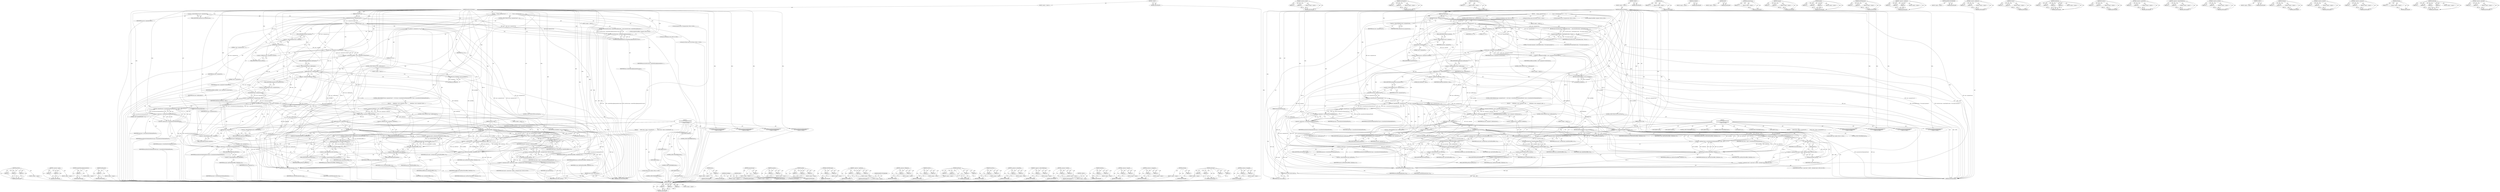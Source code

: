 digraph "&lt;operator&gt;.logicalAnd" {
vulnerable_284 [label=<(METHOD,getUint8)>];
vulnerable_285 [label=<(PARAM,p1)>];
vulnerable_286 [label=<(PARAM,p2)>];
vulnerable_287 [label=<(PARAM,p3)>];
vulnerable_288 [label=<(BLOCK,&lt;empty&gt;,&lt;empty&gt;)>];
vulnerable_289 [label=<(METHOD_RETURN,ANY)>];
vulnerable_264 [label=<(METHOD,&lt;operator&gt;.equals)>];
vulnerable_265 [label=<(PARAM,p1)>];
vulnerable_266 [label=<(PARAM,p2)>];
vulnerable_267 [label=<(BLOCK,&lt;empty&gt;,&lt;empty&gt;)>];
vulnerable_268 [label=<(METHOD_RETURN,ANY)>];
vulnerable_217 [label=<(METHOD,createTypeError)>];
vulnerable_218 [label=<(PARAM,p1)>];
vulnerable_219 [label=<(PARAM,p2)>];
vulnerable_220 [label=<(BLOCK,&lt;empty&gt;,&lt;empty&gt;)>];
vulnerable_221 [label=<(METHOD_RETURN,ANY)>];
vulnerable_242 [label=<(METHOD,hadException)>];
vulnerable_243 [label=<(PARAM,p1)>];
vulnerable_244 [label=<(BLOCK,&lt;empty&gt;,&lt;empty&gt;)>];
vulnerable_245 [label=<(METHOD_RETURN,ANY)>];
vulnerable_6 [label=<(METHOD,&lt;global&gt;)<SUB>1</SUB>>];
vulnerable_7 [label=<(BLOCK,&lt;empty&gt;,&lt;empty&gt;)<SUB>1</SUB>>];
vulnerable_8 [label=<(METHOD,getDataViewMember)<SUB>1</SUB>>];
vulnerable_9 [label=<(PARAM,ExecState* exec)<SUB>1</SUB>>];
vulnerable_10 [label=<(PARAM,DataView* imp)<SUB>1</SUB>>];
vulnerable_11 [label=<(PARAM,DataViewAccessType type)<SUB>1</SUB>>];
vulnerable_12 [label=<(BLOCK,{
     if (exec-&gt;argumentCount() &lt; 1)
        r...,{
     if (exec-&gt;argumentCount() &lt; 1)
        r...)<SUB>2</SUB>>];
vulnerable_13 [label=<(CONTROL_STRUCTURE,IF,if (exec-&gt;argumentCount() &lt; 1))<SUB>3</SUB>>];
vulnerable_14 [label=<(&lt;operator&gt;.lessThan,exec-&gt;argumentCount() &lt; 1)<SUB>3</SUB>>];
vulnerable_15 [label=<(argumentCount,exec-&gt;argumentCount())<SUB>3</SUB>>];
vulnerable_16 [label=<(&lt;operator&gt;.indirectFieldAccess,exec-&gt;argumentCount)<SUB>3</SUB>>];
vulnerable_17 [label=<(IDENTIFIER,exec,exec-&gt;argumentCount())<SUB>3</SUB>>];
vulnerable_18 [label=<(FIELD_IDENTIFIER,argumentCount,argumentCount)<SUB>3</SUB>>];
vulnerable_19 [label=<(LITERAL,1,exec-&gt;argumentCount() &lt; 1)<SUB>3</SUB>>];
vulnerable_20 [label=<(BLOCK,&lt;empty&gt;,&lt;empty&gt;)<SUB>4</SUB>>];
vulnerable_21 [label=<(RETURN,return throwError(exec, createTypeError(exec, &quot;...,return throwError(exec, createTypeError(exec, &quot;...)<SUB>4</SUB>>];
vulnerable_22 [label=<(throwError,throwError(exec, createTypeError(exec, &quot;Not eno...)<SUB>4</SUB>>];
vulnerable_23 [label=<(IDENTIFIER,exec,throwError(exec, createTypeError(exec, &quot;Not eno...)<SUB>4</SUB>>];
vulnerable_24 [label=<(createTypeError,createTypeError(exec, &quot;Not enough arguments&quot;))<SUB>4</SUB>>];
vulnerable_25 [label=<(IDENTIFIER,exec,createTypeError(exec, &quot;Not enough arguments&quot;))<SUB>4</SUB>>];
vulnerable_26 [label=<(LITERAL,&quot;Not enough arguments&quot;,createTypeError(exec, &quot;Not enough arguments&quot;))<SUB>4</SUB>>];
vulnerable_27 [label="<(LOCAL,ExceptionCode ec: ExceptionCode)<SUB>5</SUB>>"];
vulnerable_28 [label=<(&lt;operator&gt;.assignment,ec = 0)<SUB>5</SUB>>];
vulnerable_29 [label=<(IDENTIFIER,ec,ec = 0)<SUB>5</SUB>>];
vulnerable_30 [label=<(LITERAL,0,ec = 0)<SUB>5</SUB>>];
vulnerable_31 [label="<(LOCAL,unsigned byteOffset: unsigned)<SUB>6</SUB>>"];
vulnerable_32 [label=<(&lt;operator&gt;.assignment,byteOffset = exec-&gt;argument(0).toUInt32(exec))<SUB>6</SUB>>];
vulnerable_33 [label=<(IDENTIFIER,byteOffset,byteOffset = exec-&gt;argument(0).toUInt32(exec))<SUB>6</SUB>>];
vulnerable_34 [label=<(toUInt32,exec-&gt;argument(0).toUInt32(exec))<SUB>6</SUB>>];
vulnerable_35 [label=<(&lt;operator&gt;.fieldAccess,exec-&gt;argument(0).toUInt32)<SUB>6</SUB>>];
vulnerable_36 [label=<(argument,exec-&gt;argument(0))<SUB>6</SUB>>];
vulnerable_37 [label=<(&lt;operator&gt;.indirectFieldAccess,exec-&gt;argument)<SUB>6</SUB>>];
vulnerable_38 [label=<(IDENTIFIER,exec,exec-&gt;argument(0))<SUB>6</SUB>>];
vulnerable_39 [label=<(FIELD_IDENTIFIER,argument,argument)<SUB>6</SUB>>];
vulnerable_40 [label=<(LITERAL,0,exec-&gt;argument(0))<SUB>6</SUB>>];
vulnerable_41 [label=<(FIELD_IDENTIFIER,toUInt32,toUInt32)<SUB>6</SUB>>];
vulnerable_42 [label=<(IDENTIFIER,exec,exec-&gt;argument(0).toUInt32(exec))<SUB>6</SUB>>];
vulnerable_43 [label=<(CONTROL_STRUCTURE,IF,if (exec-&gt;hadException()))<SUB>7</SUB>>];
vulnerable_44 [label=<(hadException,exec-&gt;hadException())<SUB>7</SUB>>];
vulnerable_45 [label=<(&lt;operator&gt;.indirectFieldAccess,exec-&gt;hadException)<SUB>7</SUB>>];
vulnerable_46 [label=<(IDENTIFIER,exec,exec-&gt;hadException())<SUB>7</SUB>>];
vulnerable_47 [label=<(FIELD_IDENTIFIER,hadException,hadException)<SUB>7</SUB>>];
vulnerable_48 [label=<(BLOCK,&lt;empty&gt;,&lt;empty&gt;)<SUB>8</SUB>>];
vulnerable_49 [label=<(RETURN,return jsUndefined();,return jsUndefined();)<SUB>8</SUB>>];
vulnerable_50 [label=<(jsUndefined,jsUndefined())<SUB>8</SUB>>];
vulnerable_51 [label="<(LOCAL,bool littleEndian: bool)<SUB>10</SUB>>"];
vulnerable_52 [label=<(&lt;operator&gt;.assignment,littleEndian = false)<SUB>10</SUB>>];
vulnerable_53 [label=<(IDENTIFIER,littleEndian,littleEndian = false)<SUB>10</SUB>>];
vulnerable_54 [label=<(LITERAL,false,littleEndian = false)<SUB>10</SUB>>];
vulnerable_55 [label=<(CONTROL_STRUCTURE,IF,if (exec-&gt;argumentCount() &gt; 1 &amp;&amp; (type == AccessDataViewMemberAsFloat32 || type == AccessDataViewMemberAsFloat64)))<SUB>11</SUB>>];
vulnerable_56 [label=<(&lt;operator&gt;.logicalAnd,exec-&gt;argumentCount() &gt; 1 &amp;&amp; (type == AccessDat...)<SUB>11</SUB>>];
vulnerable_57 [label=<(&lt;operator&gt;.greaterThan,exec-&gt;argumentCount() &gt; 1)<SUB>11</SUB>>];
vulnerable_58 [label=<(argumentCount,exec-&gt;argumentCount())<SUB>11</SUB>>];
vulnerable_59 [label=<(&lt;operator&gt;.indirectFieldAccess,exec-&gt;argumentCount)<SUB>11</SUB>>];
vulnerable_60 [label=<(IDENTIFIER,exec,exec-&gt;argumentCount())<SUB>11</SUB>>];
vulnerable_61 [label=<(FIELD_IDENTIFIER,argumentCount,argumentCount)<SUB>11</SUB>>];
vulnerable_62 [label=<(LITERAL,1,exec-&gt;argumentCount() &gt; 1)<SUB>11</SUB>>];
vulnerable_63 [label=<(&lt;operator&gt;.logicalOr,type == AccessDataViewMemberAsFloat32 || type =...)<SUB>11</SUB>>];
vulnerable_64 [label=<(&lt;operator&gt;.equals,type == AccessDataViewMemberAsFloat32)<SUB>11</SUB>>];
vulnerable_65 [label=<(IDENTIFIER,type,type == AccessDataViewMemberAsFloat32)<SUB>11</SUB>>];
vulnerable_66 [label=<(IDENTIFIER,AccessDataViewMemberAsFloat32,type == AccessDataViewMemberAsFloat32)<SUB>11</SUB>>];
vulnerable_67 [label=<(&lt;operator&gt;.equals,type == AccessDataViewMemberAsFloat64)<SUB>11</SUB>>];
vulnerable_68 [label=<(IDENTIFIER,type,type == AccessDataViewMemberAsFloat64)<SUB>11</SUB>>];
vulnerable_69 [label=<(IDENTIFIER,AccessDataViewMemberAsFloat64,type == AccessDataViewMemberAsFloat64)<SUB>11</SUB>>];
vulnerable_70 [label=<(BLOCK,{
        littleEndian = exec-&gt;argument(1).toBo...,{
        littleEndian = exec-&gt;argument(1).toBo...)<SUB>11</SUB>>];
vulnerable_71 [label=<(&lt;operator&gt;.assignment,littleEndian = exec-&gt;argument(1).toBoolean(exec))<SUB>12</SUB>>];
vulnerable_72 [label=<(IDENTIFIER,littleEndian,littleEndian = exec-&gt;argument(1).toBoolean(exec))<SUB>12</SUB>>];
vulnerable_73 [label=<(toBoolean,exec-&gt;argument(1).toBoolean(exec))<SUB>12</SUB>>];
vulnerable_74 [label=<(&lt;operator&gt;.fieldAccess,exec-&gt;argument(1).toBoolean)<SUB>12</SUB>>];
vulnerable_75 [label=<(argument,exec-&gt;argument(1))<SUB>12</SUB>>];
vulnerable_76 [label=<(&lt;operator&gt;.indirectFieldAccess,exec-&gt;argument)<SUB>12</SUB>>];
vulnerable_77 [label=<(IDENTIFIER,exec,exec-&gt;argument(1))<SUB>12</SUB>>];
vulnerable_78 [label=<(FIELD_IDENTIFIER,argument,argument)<SUB>12</SUB>>];
vulnerable_79 [label=<(LITERAL,1,exec-&gt;argument(1))<SUB>12</SUB>>];
vulnerable_80 [label=<(FIELD_IDENTIFIER,toBoolean,toBoolean)<SUB>12</SUB>>];
vulnerable_81 [label=<(IDENTIFIER,exec,exec-&gt;argument(1).toBoolean(exec))<SUB>12</SUB>>];
vulnerable_82 [label=<(CONTROL_STRUCTURE,IF,if (exec-&gt;hadException()))<SUB>13</SUB>>];
vulnerable_83 [label=<(hadException,exec-&gt;hadException())<SUB>13</SUB>>];
vulnerable_84 [label=<(&lt;operator&gt;.indirectFieldAccess,exec-&gt;hadException)<SUB>13</SUB>>];
vulnerable_85 [label=<(IDENTIFIER,exec,exec-&gt;hadException())<SUB>13</SUB>>];
vulnerable_86 [label=<(FIELD_IDENTIFIER,hadException,hadException)<SUB>13</SUB>>];
vulnerable_87 [label=<(BLOCK,&lt;empty&gt;,&lt;empty&gt;)<SUB>14</SUB>>];
vulnerable_88 [label=<(RETURN,return jsUndefined();,return jsUndefined();)<SUB>14</SUB>>];
vulnerable_89 [label=<(jsUndefined,jsUndefined())<SUB>14</SUB>>];
vulnerable_90 [label="<(LOCAL,JSC.JSValue result: JSC.JSValue)<SUB>17</SUB>>"];
vulnerable_91 [label=<(CONTROL_STRUCTURE,SWITCH,switch(type))<SUB>18</SUB>>];
vulnerable_92 [label=<(IDENTIFIER,type,switch(type))<SUB>18</SUB>>];
vulnerable_93 [label="<(BLOCK,{
    case AccessDataViewMemberAsInt8:
        ...,{
    case AccessDataViewMemberAsInt8:
        ...)<SUB>18</SUB>>"];
vulnerable_94 [label=<(JUMP_TARGET,case)<SUB>19</SUB>>];
vulnerable_95 [label="<(IDENTIFIER,AccessDataViewMemberAsInt8,{
    case AccessDataViewMemberAsInt8:
        ...)<SUB>19</SUB>>"];
vulnerable_96 [label=<(&lt;operator&gt;.assignment,result = jsNumber(imp-&gt;getInt8(byteOffset, ec)))<SUB>20</SUB>>];
vulnerable_97 [label=<(IDENTIFIER,result,result = jsNumber(imp-&gt;getInt8(byteOffset, ec)))<SUB>20</SUB>>];
vulnerable_98 [label=<(jsNumber,jsNumber(imp-&gt;getInt8(byteOffset, ec)))<SUB>20</SUB>>];
vulnerable_99 [label=<(getInt8,imp-&gt;getInt8(byteOffset, ec))<SUB>20</SUB>>];
vulnerable_100 [label=<(&lt;operator&gt;.indirectFieldAccess,imp-&gt;getInt8)<SUB>20</SUB>>];
vulnerable_101 [label=<(IDENTIFIER,imp,imp-&gt;getInt8(byteOffset, ec))<SUB>20</SUB>>];
vulnerable_102 [label=<(FIELD_IDENTIFIER,getInt8,getInt8)<SUB>20</SUB>>];
vulnerable_103 [label=<(IDENTIFIER,byteOffset,imp-&gt;getInt8(byteOffset, ec))<SUB>20</SUB>>];
vulnerable_104 [label=<(IDENTIFIER,ec,imp-&gt;getInt8(byteOffset, ec))<SUB>20</SUB>>];
vulnerable_105 [label=<(CONTROL_STRUCTURE,BREAK,break;)<SUB>21</SUB>>];
vulnerable_106 [label=<(JUMP_TARGET,case)<SUB>22</SUB>>];
vulnerable_107 [label="<(IDENTIFIER,AccessDataViewMemberAsUint8,{
    case AccessDataViewMemberAsInt8:
        ...)<SUB>22</SUB>>"];
vulnerable_108 [label=<(&lt;operator&gt;.assignment,result = jsNumber(imp-&gt;getUint8(byteOffset, ec)))<SUB>23</SUB>>];
vulnerable_109 [label=<(IDENTIFIER,result,result = jsNumber(imp-&gt;getUint8(byteOffset, ec)))<SUB>23</SUB>>];
vulnerable_110 [label=<(jsNumber,jsNumber(imp-&gt;getUint8(byteOffset, ec)))<SUB>23</SUB>>];
vulnerable_111 [label=<(getUint8,imp-&gt;getUint8(byteOffset, ec))<SUB>23</SUB>>];
vulnerable_112 [label=<(&lt;operator&gt;.indirectFieldAccess,imp-&gt;getUint8)<SUB>23</SUB>>];
vulnerable_113 [label=<(IDENTIFIER,imp,imp-&gt;getUint8(byteOffset, ec))<SUB>23</SUB>>];
vulnerable_114 [label=<(FIELD_IDENTIFIER,getUint8,getUint8)<SUB>23</SUB>>];
vulnerable_115 [label=<(IDENTIFIER,byteOffset,imp-&gt;getUint8(byteOffset, ec))<SUB>23</SUB>>];
vulnerable_116 [label=<(IDENTIFIER,ec,imp-&gt;getUint8(byteOffset, ec))<SUB>23</SUB>>];
vulnerable_117 [label=<(CONTROL_STRUCTURE,BREAK,break;)<SUB>24</SUB>>];
vulnerable_118 [label=<(JUMP_TARGET,case)<SUB>25</SUB>>];
vulnerable_119 [label="<(IDENTIFIER,AccessDataViewMemberAsFloat32,{
    case AccessDataViewMemberAsInt8:
        ...)<SUB>25</SUB>>"];
vulnerable_120 [label=<(JUMP_TARGET,case)<SUB>26</SUB>>];
vulnerable_121 [label="<(IDENTIFIER,AccessDataViewMemberAsFloat64,{
    case AccessDataViewMemberAsInt8:
        ...)<SUB>26</SUB>>"];
vulnerable_122 [label=<(BLOCK,{
        double value = (type == AccessDataVie...,{
        double value = (type == AccessDataVie...)<SUB>26</SUB>>];
vulnerable_123 [label="<(LOCAL,double value: double)<SUB>27</SUB>>"];
vulnerable_124 [label=<(&lt;operator&gt;.assignment,value = (type == AccessDataViewMemberAsFloat32)...)<SUB>27</SUB>>];
vulnerable_125 [label=<(IDENTIFIER,value,value = (type == AccessDataViewMemberAsFloat32)...)<SUB>27</SUB>>];
vulnerable_126 [label=<(&lt;operator&gt;.conditional,(type == AccessDataViewMemberAsFloat32) ? imp-&gt;...)<SUB>27</SUB>>];
vulnerable_127 [label=<(&lt;operator&gt;.equals,type == AccessDataViewMemberAsFloat32)<SUB>27</SUB>>];
vulnerable_128 [label=<(IDENTIFIER,type,type == AccessDataViewMemberAsFloat32)<SUB>27</SUB>>];
vulnerable_129 [label=<(IDENTIFIER,AccessDataViewMemberAsFloat32,type == AccessDataViewMemberAsFloat32)<SUB>27</SUB>>];
vulnerable_130 [label=<(getFloat32,imp-&gt;getFloat32(byteOffset, littleEndian, ec))<SUB>27</SUB>>];
vulnerable_131 [label=<(&lt;operator&gt;.indirectFieldAccess,imp-&gt;getFloat32)<SUB>27</SUB>>];
vulnerable_132 [label=<(IDENTIFIER,imp,imp-&gt;getFloat32(byteOffset, littleEndian, ec))<SUB>27</SUB>>];
vulnerable_133 [label=<(FIELD_IDENTIFIER,getFloat32,getFloat32)<SUB>27</SUB>>];
vulnerable_134 [label=<(IDENTIFIER,byteOffset,imp-&gt;getFloat32(byteOffset, littleEndian, ec))<SUB>27</SUB>>];
vulnerable_135 [label=<(IDENTIFIER,littleEndian,imp-&gt;getFloat32(byteOffset, littleEndian, ec))<SUB>27</SUB>>];
vulnerable_136 [label=<(IDENTIFIER,ec,imp-&gt;getFloat32(byteOffset, littleEndian, ec))<SUB>27</SUB>>];
vulnerable_137 [label=<(getFloat64,imp-&gt;getFloat64(byteOffset, littleEndian, ec))<SUB>27</SUB>>];
vulnerable_138 [label=<(&lt;operator&gt;.indirectFieldAccess,imp-&gt;getFloat64)<SUB>27</SUB>>];
vulnerable_139 [label=<(IDENTIFIER,imp,imp-&gt;getFloat64(byteOffset, littleEndian, ec))<SUB>27</SUB>>];
vulnerable_140 [label=<(FIELD_IDENTIFIER,getFloat64,getFloat64)<SUB>27</SUB>>];
vulnerable_141 [label=<(IDENTIFIER,byteOffset,imp-&gt;getFloat64(byteOffset, littleEndian, ec))<SUB>27</SUB>>];
vulnerable_142 [label=<(IDENTIFIER,littleEndian,imp-&gt;getFloat64(byteOffset, littleEndian, ec))<SUB>27</SUB>>];
vulnerable_143 [label=<(IDENTIFIER,ec,imp-&gt;getFloat64(byteOffset, littleEndian, ec))<SUB>27</SUB>>];
vulnerable_144 [label="<(&lt;operator&gt;.assignment,result = isnan(value) ? jsNaN() : jsNumber(value))<SUB>28</SUB>>"];
vulnerable_145 [label="<(IDENTIFIER,result,result = isnan(value) ? jsNaN() : jsNumber(value))<SUB>28</SUB>>"];
vulnerable_146 [label="<(&lt;operator&gt;.conditional,isnan(value) ? jsNaN() : jsNumber(value))<SUB>28</SUB>>"];
vulnerable_147 [label=<(isnan,isnan(value))<SUB>28</SUB>>];
vulnerable_148 [label=<(IDENTIFIER,value,isnan(value))<SUB>28</SUB>>];
vulnerable_149 [label=<(jsNaN,jsNaN())<SUB>28</SUB>>];
vulnerable_150 [label=<(jsNumber,jsNumber(value))<SUB>28</SUB>>];
vulnerable_151 [label=<(IDENTIFIER,value,jsNumber(value))<SUB>28</SUB>>];
vulnerable_152 [label=<(CONTROL_STRUCTURE,BREAK,break;)<SUB>29</SUB>>];
vulnerable_153 [label=<(JUMP_TARGET,default)<SUB>30</SUB>>];
vulnerable_154 [label=<(ASSERT_NOT_REACHED,ASSERT_NOT_REACHED())<SUB>31</SUB>>];
vulnerable_155 [label=<(CONTROL_STRUCTURE,BREAK,break;)<SUB>32</SUB>>];
vulnerable_156 [label=<(setDOMException,setDOMException(exec, ec))<SUB>34</SUB>>];
vulnerable_157 [label=<(IDENTIFIER,exec,setDOMException(exec, ec))<SUB>34</SUB>>];
vulnerable_158 [label=<(IDENTIFIER,ec,setDOMException(exec, ec))<SUB>34</SUB>>];
vulnerable_159 [label=<(RETURN,return result;,return result;)<SUB>35</SUB>>];
vulnerable_160 [label=<(IDENTIFIER,result,return result;)<SUB>35</SUB>>];
vulnerable_161 [label=<(METHOD_RETURN,JSValue)<SUB>1</SUB>>];
vulnerable_163 [label=<(METHOD_RETURN,ANY)<SUB>1</SUB>>];
vulnerable_310 [label=<(METHOD,isnan)>];
vulnerable_311 [label=<(PARAM,p1)>];
vulnerable_312 [label=<(BLOCK,&lt;empty&gt;,&lt;empty&gt;)>];
vulnerable_313 [label=<(METHOD_RETURN,ANY)>];
vulnerable_246 [label=<(METHOD,jsUndefined)>];
vulnerable_247 [label=<(BLOCK,&lt;empty&gt;,&lt;empty&gt;)>];
vulnerable_248 [label=<(METHOD_RETURN,ANY)>];
vulnerable_314 [label=<(METHOD,jsNaN)>];
vulnerable_315 [label=<(BLOCK,&lt;empty&gt;,&lt;empty&gt;)>];
vulnerable_316 [label=<(METHOD_RETURN,ANY)>];
vulnerable_203 [label=<(METHOD,argumentCount)>];
vulnerable_204 [label=<(PARAM,p1)>];
vulnerable_205 [label=<(BLOCK,&lt;empty&gt;,&lt;empty&gt;)>];
vulnerable_206 [label=<(METHOD_RETURN,ANY)>];
vulnerable_237 [label=<(METHOD,argument)>];
vulnerable_238 [label=<(PARAM,p1)>];
vulnerable_239 [label=<(PARAM,p2)>];
vulnerable_240 [label=<(BLOCK,&lt;empty&gt;,&lt;empty&gt;)>];
vulnerable_241 [label=<(METHOD_RETURN,ANY)>];
vulnerable_278 [label=<(METHOD,getInt8)>];
vulnerable_279 [label=<(PARAM,p1)>];
vulnerable_280 [label=<(PARAM,p2)>];
vulnerable_281 [label=<(PARAM,p3)>];
vulnerable_282 [label=<(BLOCK,&lt;empty&gt;,&lt;empty&gt;)>];
vulnerable_283 [label=<(METHOD_RETURN,ANY)>];
vulnerable_320 [label=<(METHOD,setDOMException)>];
vulnerable_321 [label=<(PARAM,p1)>];
vulnerable_322 [label=<(PARAM,p2)>];
vulnerable_323 [label=<(BLOCK,&lt;empty&gt;,&lt;empty&gt;)>];
vulnerable_324 [label=<(METHOD_RETURN,ANY)>];
vulnerable_290 [label=<(METHOD,&lt;operator&gt;.conditional)>];
vulnerable_291 [label=<(PARAM,p1)>];
vulnerable_292 [label=<(PARAM,p2)>];
vulnerable_293 [label=<(PARAM,p3)>];
vulnerable_294 [label=<(BLOCK,&lt;empty&gt;,&lt;empty&gt;)>];
vulnerable_295 [label=<(METHOD_RETURN,ANY)>];
vulnerable_317 [label=<(METHOD,ASSERT_NOT_REACHED)>];
vulnerable_318 [label=<(BLOCK,&lt;empty&gt;,&lt;empty&gt;)>];
vulnerable_319 [label=<(METHOD_RETURN,ANY)>];
vulnerable_232 [label=<(METHOD,&lt;operator&gt;.fieldAccess)>];
vulnerable_233 [label=<(PARAM,p1)>];
vulnerable_234 [label=<(PARAM,p2)>];
vulnerable_235 [label=<(BLOCK,&lt;empty&gt;,&lt;empty&gt;)>];
vulnerable_236 [label=<(METHOD_RETURN,ANY)>];
vulnerable_227 [label=<(METHOD,toUInt32)>];
vulnerable_228 [label=<(PARAM,p1)>];
vulnerable_229 [label=<(PARAM,p2)>];
vulnerable_230 [label=<(BLOCK,&lt;empty&gt;,&lt;empty&gt;)>];
vulnerable_231 [label=<(METHOD_RETURN,ANY)>];
vulnerable_296 [label=<(METHOD,getFloat32)>];
vulnerable_297 [label=<(PARAM,p1)>];
vulnerable_298 [label=<(PARAM,p2)>];
vulnerable_299 [label=<(PARAM,p3)>];
vulnerable_300 [label=<(PARAM,p4)>];
vulnerable_301 [label=<(BLOCK,&lt;empty&gt;,&lt;empty&gt;)>];
vulnerable_302 [label=<(METHOD_RETURN,ANY)>];
vulnerable_212 [label=<(METHOD,throwError)>];
vulnerable_213 [label=<(PARAM,p1)>];
vulnerable_214 [label=<(PARAM,p2)>];
vulnerable_215 [label=<(BLOCK,&lt;empty&gt;,&lt;empty&gt;)>];
vulnerable_216 [label=<(METHOD_RETURN,ANY)>];
vulnerable_254 [label=<(METHOD,&lt;operator&gt;.greaterThan)>];
vulnerable_255 [label=<(PARAM,p1)>];
vulnerable_256 [label=<(PARAM,p2)>];
vulnerable_257 [label=<(BLOCK,&lt;empty&gt;,&lt;empty&gt;)>];
vulnerable_258 [label=<(METHOD_RETURN,ANY)>];
vulnerable_207 [label=<(METHOD,&lt;operator&gt;.indirectFieldAccess)>];
vulnerable_208 [label=<(PARAM,p1)>];
vulnerable_209 [label=<(PARAM,p2)>];
vulnerable_210 [label=<(BLOCK,&lt;empty&gt;,&lt;empty&gt;)>];
vulnerable_211 [label=<(METHOD_RETURN,ANY)>];
vulnerable_198 [label=<(METHOD,&lt;operator&gt;.lessThan)>];
vulnerable_199 [label=<(PARAM,p1)>];
vulnerable_200 [label=<(PARAM,p2)>];
vulnerable_201 [label=<(BLOCK,&lt;empty&gt;,&lt;empty&gt;)>];
vulnerable_202 [label=<(METHOD_RETURN,ANY)>];
vulnerable_192 [label=<(METHOD,&lt;global&gt;)<SUB>1</SUB>>];
vulnerable_193 [label=<(BLOCK,&lt;empty&gt;,&lt;empty&gt;)>];
vulnerable_194 [label=<(METHOD_RETURN,ANY)>];
vulnerable_269 [label=<(METHOD,toBoolean)>];
vulnerable_270 [label=<(PARAM,p1)>];
vulnerable_271 [label=<(PARAM,p2)>];
vulnerable_272 [label=<(BLOCK,&lt;empty&gt;,&lt;empty&gt;)>];
vulnerable_273 [label=<(METHOD_RETURN,ANY)>];
vulnerable_259 [label=<(METHOD,&lt;operator&gt;.logicalOr)>];
vulnerable_260 [label=<(PARAM,p1)>];
vulnerable_261 [label=<(PARAM,p2)>];
vulnerable_262 [label=<(BLOCK,&lt;empty&gt;,&lt;empty&gt;)>];
vulnerable_263 [label=<(METHOD_RETURN,ANY)>];
vulnerable_222 [label=<(METHOD,&lt;operator&gt;.assignment)>];
vulnerable_223 [label=<(PARAM,p1)>];
vulnerable_224 [label=<(PARAM,p2)>];
vulnerable_225 [label=<(BLOCK,&lt;empty&gt;,&lt;empty&gt;)>];
vulnerable_226 [label=<(METHOD_RETURN,ANY)>];
vulnerable_274 [label=<(METHOD,jsNumber)>];
vulnerable_275 [label=<(PARAM,p1)>];
vulnerable_276 [label=<(BLOCK,&lt;empty&gt;,&lt;empty&gt;)>];
vulnerable_277 [label=<(METHOD_RETURN,ANY)>];
vulnerable_303 [label=<(METHOD,getFloat64)>];
vulnerable_304 [label=<(PARAM,p1)>];
vulnerable_305 [label=<(PARAM,p2)>];
vulnerable_306 [label=<(PARAM,p3)>];
vulnerable_307 [label=<(PARAM,p4)>];
vulnerable_308 [label=<(BLOCK,&lt;empty&gt;,&lt;empty&gt;)>];
vulnerable_309 [label=<(METHOD_RETURN,ANY)>];
vulnerable_249 [label=<(METHOD,&lt;operator&gt;.logicalAnd)>];
vulnerable_250 [label=<(PARAM,p1)>];
vulnerable_251 [label=<(PARAM,p2)>];
vulnerable_252 [label=<(BLOCK,&lt;empty&gt;,&lt;empty&gt;)>];
vulnerable_253 [label=<(METHOD_RETURN,ANY)>];
fixed_280 [label=<(METHOD,getUint8)>];
fixed_281 [label=<(PARAM,p1)>];
fixed_282 [label=<(PARAM,p2)>];
fixed_283 [label=<(PARAM,p3)>];
fixed_284 [label=<(BLOCK,&lt;empty&gt;,&lt;empty&gt;)>];
fixed_285 [label=<(METHOD_RETURN,ANY)>];
fixed_260 [label=<(METHOD,&lt;operator&gt;.equals)>];
fixed_261 [label=<(PARAM,p1)>];
fixed_262 [label=<(PARAM,p2)>];
fixed_263 [label=<(BLOCK,&lt;empty&gt;,&lt;empty&gt;)>];
fixed_264 [label=<(METHOD_RETURN,ANY)>];
fixed_214 [label=<(METHOD,createNotEnoughArgumentsError)>];
fixed_215 [label=<(PARAM,p1)>];
fixed_216 [label=<(BLOCK,&lt;empty&gt;,&lt;empty&gt;)>];
fixed_217 [label=<(METHOD_RETURN,ANY)>];
fixed_238 [label=<(METHOD,hadException)>];
fixed_239 [label=<(PARAM,p1)>];
fixed_240 [label=<(BLOCK,&lt;empty&gt;,&lt;empty&gt;)>];
fixed_241 [label=<(METHOD_RETURN,ANY)>];
fixed_6 [label=<(METHOD,&lt;global&gt;)<SUB>1</SUB>>];
fixed_7 [label=<(BLOCK,&lt;empty&gt;,&lt;empty&gt;)<SUB>1</SUB>>];
fixed_8 [label=<(METHOD,getDataViewMember)<SUB>1</SUB>>];
fixed_9 [label=<(PARAM,ExecState* exec)<SUB>1</SUB>>];
fixed_10 [label=<(PARAM,DataView* imp)<SUB>1</SUB>>];
fixed_11 [label=<(PARAM,DataViewAccessType type)<SUB>1</SUB>>];
fixed_12 [label=<(BLOCK,{
     if (exec-&gt;argumentCount() &lt; 1)
        r...,{
     if (exec-&gt;argumentCount() &lt; 1)
        r...)<SUB>2</SUB>>];
fixed_13 [label=<(CONTROL_STRUCTURE,IF,if (exec-&gt;argumentCount() &lt; 1))<SUB>3</SUB>>];
fixed_14 [label=<(&lt;operator&gt;.lessThan,exec-&gt;argumentCount() &lt; 1)<SUB>3</SUB>>];
fixed_15 [label=<(argumentCount,exec-&gt;argumentCount())<SUB>3</SUB>>];
fixed_16 [label=<(&lt;operator&gt;.indirectFieldAccess,exec-&gt;argumentCount)<SUB>3</SUB>>];
fixed_17 [label=<(IDENTIFIER,exec,exec-&gt;argumentCount())<SUB>3</SUB>>];
fixed_18 [label=<(FIELD_IDENTIFIER,argumentCount,argumentCount)<SUB>3</SUB>>];
fixed_19 [label=<(LITERAL,1,exec-&gt;argumentCount() &lt; 1)<SUB>3</SUB>>];
fixed_20 [label=<(BLOCK,&lt;empty&gt;,&lt;empty&gt;)<SUB>4</SUB>>];
fixed_21 [label=<(RETURN,return throwError(exec, createNotEnoughArgument...,return throwError(exec, createNotEnoughArgument...)<SUB>4</SUB>>];
fixed_22 [label=<(throwError,throwError(exec, createNotEnoughArgumentsError(...)<SUB>4</SUB>>];
fixed_23 [label=<(IDENTIFIER,exec,throwError(exec, createNotEnoughArgumentsError(...)<SUB>4</SUB>>];
fixed_24 [label=<(createNotEnoughArgumentsError,createNotEnoughArgumentsError(exec))<SUB>4</SUB>>];
fixed_25 [label=<(IDENTIFIER,exec,createNotEnoughArgumentsError(exec))<SUB>4</SUB>>];
fixed_26 [label="<(LOCAL,ExceptionCode ec: ExceptionCode)<SUB>5</SUB>>"];
fixed_27 [label=<(&lt;operator&gt;.assignment,ec = 0)<SUB>5</SUB>>];
fixed_28 [label=<(IDENTIFIER,ec,ec = 0)<SUB>5</SUB>>];
fixed_29 [label=<(LITERAL,0,ec = 0)<SUB>5</SUB>>];
fixed_30 [label="<(LOCAL,unsigned byteOffset: unsigned)<SUB>6</SUB>>"];
fixed_31 [label=<(&lt;operator&gt;.assignment,byteOffset = exec-&gt;argument(0).toUInt32(exec))<SUB>6</SUB>>];
fixed_32 [label=<(IDENTIFIER,byteOffset,byteOffset = exec-&gt;argument(0).toUInt32(exec))<SUB>6</SUB>>];
fixed_33 [label=<(toUInt32,exec-&gt;argument(0).toUInt32(exec))<SUB>6</SUB>>];
fixed_34 [label=<(&lt;operator&gt;.fieldAccess,exec-&gt;argument(0).toUInt32)<SUB>6</SUB>>];
fixed_35 [label=<(argument,exec-&gt;argument(0))<SUB>6</SUB>>];
fixed_36 [label=<(&lt;operator&gt;.indirectFieldAccess,exec-&gt;argument)<SUB>6</SUB>>];
fixed_37 [label=<(IDENTIFIER,exec,exec-&gt;argument(0))<SUB>6</SUB>>];
fixed_38 [label=<(FIELD_IDENTIFIER,argument,argument)<SUB>6</SUB>>];
fixed_39 [label=<(LITERAL,0,exec-&gt;argument(0))<SUB>6</SUB>>];
fixed_40 [label=<(FIELD_IDENTIFIER,toUInt32,toUInt32)<SUB>6</SUB>>];
fixed_41 [label=<(IDENTIFIER,exec,exec-&gt;argument(0).toUInt32(exec))<SUB>6</SUB>>];
fixed_42 [label=<(CONTROL_STRUCTURE,IF,if (exec-&gt;hadException()))<SUB>7</SUB>>];
fixed_43 [label=<(hadException,exec-&gt;hadException())<SUB>7</SUB>>];
fixed_44 [label=<(&lt;operator&gt;.indirectFieldAccess,exec-&gt;hadException)<SUB>7</SUB>>];
fixed_45 [label=<(IDENTIFIER,exec,exec-&gt;hadException())<SUB>7</SUB>>];
fixed_46 [label=<(FIELD_IDENTIFIER,hadException,hadException)<SUB>7</SUB>>];
fixed_47 [label=<(BLOCK,&lt;empty&gt;,&lt;empty&gt;)<SUB>8</SUB>>];
fixed_48 [label=<(RETURN,return jsUndefined();,return jsUndefined();)<SUB>8</SUB>>];
fixed_49 [label=<(jsUndefined,jsUndefined())<SUB>8</SUB>>];
fixed_50 [label="<(LOCAL,bool littleEndian: bool)<SUB>10</SUB>>"];
fixed_51 [label=<(&lt;operator&gt;.assignment,littleEndian = false)<SUB>10</SUB>>];
fixed_52 [label=<(IDENTIFIER,littleEndian,littleEndian = false)<SUB>10</SUB>>];
fixed_53 [label=<(LITERAL,false,littleEndian = false)<SUB>10</SUB>>];
fixed_54 [label=<(CONTROL_STRUCTURE,IF,if (exec-&gt;argumentCount() &gt; 1 &amp;&amp; (type == AccessDataViewMemberAsFloat32 || type == AccessDataViewMemberAsFloat64)))<SUB>11</SUB>>];
fixed_55 [label=<(&lt;operator&gt;.logicalAnd,exec-&gt;argumentCount() &gt; 1 &amp;&amp; (type == AccessDat...)<SUB>11</SUB>>];
fixed_56 [label=<(&lt;operator&gt;.greaterThan,exec-&gt;argumentCount() &gt; 1)<SUB>11</SUB>>];
fixed_57 [label=<(argumentCount,exec-&gt;argumentCount())<SUB>11</SUB>>];
fixed_58 [label=<(&lt;operator&gt;.indirectFieldAccess,exec-&gt;argumentCount)<SUB>11</SUB>>];
fixed_59 [label=<(IDENTIFIER,exec,exec-&gt;argumentCount())<SUB>11</SUB>>];
fixed_60 [label=<(FIELD_IDENTIFIER,argumentCount,argumentCount)<SUB>11</SUB>>];
fixed_61 [label=<(LITERAL,1,exec-&gt;argumentCount() &gt; 1)<SUB>11</SUB>>];
fixed_62 [label=<(&lt;operator&gt;.logicalOr,type == AccessDataViewMemberAsFloat32 || type =...)<SUB>11</SUB>>];
fixed_63 [label=<(&lt;operator&gt;.equals,type == AccessDataViewMemberAsFloat32)<SUB>11</SUB>>];
fixed_64 [label=<(IDENTIFIER,type,type == AccessDataViewMemberAsFloat32)<SUB>11</SUB>>];
fixed_65 [label=<(IDENTIFIER,AccessDataViewMemberAsFloat32,type == AccessDataViewMemberAsFloat32)<SUB>11</SUB>>];
fixed_66 [label=<(&lt;operator&gt;.equals,type == AccessDataViewMemberAsFloat64)<SUB>11</SUB>>];
fixed_67 [label=<(IDENTIFIER,type,type == AccessDataViewMemberAsFloat64)<SUB>11</SUB>>];
fixed_68 [label=<(IDENTIFIER,AccessDataViewMemberAsFloat64,type == AccessDataViewMemberAsFloat64)<SUB>11</SUB>>];
fixed_69 [label=<(BLOCK,{
        littleEndian = exec-&gt;argument(1).toBo...,{
        littleEndian = exec-&gt;argument(1).toBo...)<SUB>11</SUB>>];
fixed_70 [label=<(&lt;operator&gt;.assignment,littleEndian = exec-&gt;argument(1).toBoolean(exec))<SUB>12</SUB>>];
fixed_71 [label=<(IDENTIFIER,littleEndian,littleEndian = exec-&gt;argument(1).toBoolean(exec))<SUB>12</SUB>>];
fixed_72 [label=<(toBoolean,exec-&gt;argument(1).toBoolean(exec))<SUB>12</SUB>>];
fixed_73 [label=<(&lt;operator&gt;.fieldAccess,exec-&gt;argument(1).toBoolean)<SUB>12</SUB>>];
fixed_74 [label=<(argument,exec-&gt;argument(1))<SUB>12</SUB>>];
fixed_75 [label=<(&lt;operator&gt;.indirectFieldAccess,exec-&gt;argument)<SUB>12</SUB>>];
fixed_76 [label=<(IDENTIFIER,exec,exec-&gt;argument(1))<SUB>12</SUB>>];
fixed_77 [label=<(FIELD_IDENTIFIER,argument,argument)<SUB>12</SUB>>];
fixed_78 [label=<(LITERAL,1,exec-&gt;argument(1))<SUB>12</SUB>>];
fixed_79 [label=<(FIELD_IDENTIFIER,toBoolean,toBoolean)<SUB>12</SUB>>];
fixed_80 [label=<(IDENTIFIER,exec,exec-&gt;argument(1).toBoolean(exec))<SUB>12</SUB>>];
fixed_81 [label=<(CONTROL_STRUCTURE,IF,if (exec-&gt;hadException()))<SUB>13</SUB>>];
fixed_82 [label=<(hadException,exec-&gt;hadException())<SUB>13</SUB>>];
fixed_83 [label=<(&lt;operator&gt;.indirectFieldAccess,exec-&gt;hadException)<SUB>13</SUB>>];
fixed_84 [label=<(IDENTIFIER,exec,exec-&gt;hadException())<SUB>13</SUB>>];
fixed_85 [label=<(FIELD_IDENTIFIER,hadException,hadException)<SUB>13</SUB>>];
fixed_86 [label=<(BLOCK,&lt;empty&gt;,&lt;empty&gt;)<SUB>14</SUB>>];
fixed_87 [label=<(RETURN,return jsUndefined();,return jsUndefined();)<SUB>14</SUB>>];
fixed_88 [label=<(jsUndefined,jsUndefined())<SUB>14</SUB>>];
fixed_89 [label="<(LOCAL,JSC.JSValue result: JSC.JSValue)<SUB>17</SUB>>"];
fixed_90 [label=<(CONTROL_STRUCTURE,SWITCH,switch(type))<SUB>18</SUB>>];
fixed_91 [label=<(IDENTIFIER,type,switch(type))<SUB>18</SUB>>];
fixed_92 [label="<(BLOCK,{
    case AccessDataViewMemberAsInt8:
        ...,{
    case AccessDataViewMemberAsInt8:
        ...)<SUB>18</SUB>>"];
fixed_93 [label=<(JUMP_TARGET,case)<SUB>19</SUB>>];
fixed_94 [label="<(IDENTIFIER,AccessDataViewMemberAsInt8,{
    case AccessDataViewMemberAsInt8:
        ...)<SUB>19</SUB>>"];
fixed_95 [label=<(&lt;operator&gt;.assignment,result = jsNumber(imp-&gt;getInt8(byteOffset, ec)))<SUB>20</SUB>>];
fixed_96 [label=<(IDENTIFIER,result,result = jsNumber(imp-&gt;getInt8(byteOffset, ec)))<SUB>20</SUB>>];
fixed_97 [label=<(jsNumber,jsNumber(imp-&gt;getInt8(byteOffset, ec)))<SUB>20</SUB>>];
fixed_98 [label=<(getInt8,imp-&gt;getInt8(byteOffset, ec))<SUB>20</SUB>>];
fixed_99 [label=<(&lt;operator&gt;.indirectFieldAccess,imp-&gt;getInt8)<SUB>20</SUB>>];
fixed_100 [label=<(IDENTIFIER,imp,imp-&gt;getInt8(byteOffset, ec))<SUB>20</SUB>>];
fixed_101 [label=<(FIELD_IDENTIFIER,getInt8,getInt8)<SUB>20</SUB>>];
fixed_102 [label=<(IDENTIFIER,byteOffset,imp-&gt;getInt8(byteOffset, ec))<SUB>20</SUB>>];
fixed_103 [label=<(IDENTIFIER,ec,imp-&gt;getInt8(byteOffset, ec))<SUB>20</SUB>>];
fixed_104 [label=<(CONTROL_STRUCTURE,BREAK,break;)<SUB>21</SUB>>];
fixed_105 [label=<(JUMP_TARGET,case)<SUB>22</SUB>>];
fixed_106 [label="<(IDENTIFIER,AccessDataViewMemberAsUint8,{
    case AccessDataViewMemberAsInt8:
        ...)<SUB>22</SUB>>"];
fixed_107 [label=<(&lt;operator&gt;.assignment,result = jsNumber(imp-&gt;getUint8(byteOffset, ec)))<SUB>23</SUB>>];
fixed_108 [label=<(IDENTIFIER,result,result = jsNumber(imp-&gt;getUint8(byteOffset, ec)))<SUB>23</SUB>>];
fixed_109 [label=<(jsNumber,jsNumber(imp-&gt;getUint8(byteOffset, ec)))<SUB>23</SUB>>];
fixed_110 [label=<(getUint8,imp-&gt;getUint8(byteOffset, ec))<SUB>23</SUB>>];
fixed_111 [label=<(&lt;operator&gt;.indirectFieldAccess,imp-&gt;getUint8)<SUB>23</SUB>>];
fixed_112 [label=<(IDENTIFIER,imp,imp-&gt;getUint8(byteOffset, ec))<SUB>23</SUB>>];
fixed_113 [label=<(FIELD_IDENTIFIER,getUint8,getUint8)<SUB>23</SUB>>];
fixed_114 [label=<(IDENTIFIER,byteOffset,imp-&gt;getUint8(byteOffset, ec))<SUB>23</SUB>>];
fixed_115 [label=<(IDENTIFIER,ec,imp-&gt;getUint8(byteOffset, ec))<SUB>23</SUB>>];
fixed_116 [label=<(CONTROL_STRUCTURE,BREAK,break;)<SUB>24</SUB>>];
fixed_117 [label=<(JUMP_TARGET,case)<SUB>25</SUB>>];
fixed_118 [label="<(IDENTIFIER,AccessDataViewMemberAsFloat32,{
    case AccessDataViewMemberAsInt8:
        ...)<SUB>25</SUB>>"];
fixed_119 [label=<(JUMP_TARGET,case)<SUB>26</SUB>>];
fixed_120 [label="<(IDENTIFIER,AccessDataViewMemberAsFloat64,{
    case AccessDataViewMemberAsInt8:
        ...)<SUB>26</SUB>>"];
fixed_121 [label=<(BLOCK,{
        double value = (type == AccessDataVie...,{
        double value = (type == AccessDataVie...)<SUB>26</SUB>>];
fixed_122 [label="<(LOCAL,double value: double)<SUB>27</SUB>>"];
fixed_123 [label=<(&lt;operator&gt;.assignment,value = (type == AccessDataViewMemberAsFloat32)...)<SUB>27</SUB>>];
fixed_124 [label=<(IDENTIFIER,value,value = (type == AccessDataViewMemberAsFloat32)...)<SUB>27</SUB>>];
fixed_125 [label=<(&lt;operator&gt;.conditional,(type == AccessDataViewMemberAsFloat32) ? imp-&gt;...)<SUB>27</SUB>>];
fixed_126 [label=<(&lt;operator&gt;.equals,type == AccessDataViewMemberAsFloat32)<SUB>27</SUB>>];
fixed_127 [label=<(IDENTIFIER,type,type == AccessDataViewMemberAsFloat32)<SUB>27</SUB>>];
fixed_128 [label=<(IDENTIFIER,AccessDataViewMemberAsFloat32,type == AccessDataViewMemberAsFloat32)<SUB>27</SUB>>];
fixed_129 [label=<(getFloat32,imp-&gt;getFloat32(byteOffset, littleEndian, ec))<SUB>27</SUB>>];
fixed_130 [label=<(&lt;operator&gt;.indirectFieldAccess,imp-&gt;getFloat32)<SUB>27</SUB>>];
fixed_131 [label=<(IDENTIFIER,imp,imp-&gt;getFloat32(byteOffset, littleEndian, ec))<SUB>27</SUB>>];
fixed_132 [label=<(FIELD_IDENTIFIER,getFloat32,getFloat32)<SUB>27</SUB>>];
fixed_133 [label=<(IDENTIFIER,byteOffset,imp-&gt;getFloat32(byteOffset, littleEndian, ec))<SUB>27</SUB>>];
fixed_134 [label=<(IDENTIFIER,littleEndian,imp-&gt;getFloat32(byteOffset, littleEndian, ec))<SUB>27</SUB>>];
fixed_135 [label=<(IDENTIFIER,ec,imp-&gt;getFloat32(byteOffset, littleEndian, ec))<SUB>27</SUB>>];
fixed_136 [label=<(getFloat64,imp-&gt;getFloat64(byteOffset, littleEndian, ec))<SUB>27</SUB>>];
fixed_137 [label=<(&lt;operator&gt;.indirectFieldAccess,imp-&gt;getFloat64)<SUB>27</SUB>>];
fixed_138 [label=<(IDENTIFIER,imp,imp-&gt;getFloat64(byteOffset, littleEndian, ec))<SUB>27</SUB>>];
fixed_139 [label=<(FIELD_IDENTIFIER,getFloat64,getFloat64)<SUB>27</SUB>>];
fixed_140 [label=<(IDENTIFIER,byteOffset,imp-&gt;getFloat64(byteOffset, littleEndian, ec))<SUB>27</SUB>>];
fixed_141 [label=<(IDENTIFIER,littleEndian,imp-&gt;getFloat64(byteOffset, littleEndian, ec))<SUB>27</SUB>>];
fixed_142 [label=<(IDENTIFIER,ec,imp-&gt;getFloat64(byteOffset, littleEndian, ec))<SUB>27</SUB>>];
fixed_143 [label="<(&lt;operator&gt;.assignment,result = isnan(value) ? jsNaN() : jsNumber(value))<SUB>28</SUB>>"];
fixed_144 [label="<(IDENTIFIER,result,result = isnan(value) ? jsNaN() : jsNumber(value))<SUB>28</SUB>>"];
fixed_145 [label="<(&lt;operator&gt;.conditional,isnan(value) ? jsNaN() : jsNumber(value))<SUB>28</SUB>>"];
fixed_146 [label=<(isnan,isnan(value))<SUB>28</SUB>>];
fixed_147 [label=<(IDENTIFIER,value,isnan(value))<SUB>28</SUB>>];
fixed_148 [label=<(jsNaN,jsNaN())<SUB>28</SUB>>];
fixed_149 [label=<(jsNumber,jsNumber(value))<SUB>28</SUB>>];
fixed_150 [label=<(IDENTIFIER,value,jsNumber(value))<SUB>28</SUB>>];
fixed_151 [label=<(CONTROL_STRUCTURE,BREAK,break;)<SUB>29</SUB>>];
fixed_152 [label=<(JUMP_TARGET,default)<SUB>30</SUB>>];
fixed_153 [label=<(ASSERT_NOT_REACHED,ASSERT_NOT_REACHED())<SUB>31</SUB>>];
fixed_154 [label=<(CONTROL_STRUCTURE,BREAK,break;)<SUB>32</SUB>>];
fixed_155 [label=<(setDOMException,setDOMException(exec, ec))<SUB>34</SUB>>];
fixed_156 [label=<(IDENTIFIER,exec,setDOMException(exec, ec))<SUB>34</SUB>>];
fixed_157 [label=<(IDENTIFIER,ec,setDOMException(exec, ec))<SUB>34</SUB>>];
fixed_158 [label=<(RETURN,return result;,return result;)<SUB>35</SUB>>];
fixed_159 [label=<(IDENTIFIER,result,return result;)<SUB>35</SUB>>];
fixed_160 [label=<(METHOD_RETURN,JSValue)<SUB>1</SUB>>];
fixed_162 [label=<(METHOD_RETURN,ANY)<SUB>1</SUB>>];
fixed_306 [label=<(METHOD,isnan)>];
fixed_307 [label=<(PARAM,p1)>];
fixed_308 [label=<(BLOCK,&lt;empty&gt;,&lt;empty&gt;)>];
fixed_309 [label=<(METHOD_RETURN,ANY)>];
fixed_242 [label=<(METHOD,jsUndefined)>];
fixed_243 [label=<(BLOCK,&lt;empty&gt;,&lt;empty&gt;)>];
fixed_244 [label=<(METHOD_RETURN,ANY)>];
fixed_310 [label=<(METHOD,jsNaN)>];
fixed_311 [label=<(BLOCK,&lt;empty&gt;,&lt;empty&gt;)>];
fixed_312 [label=<(METHOD_RETURN,ANY)>];
fixed_200 [label=<(METHOD,argumentCount)>];
fixed_201 [label=<(PARAM,p1)>];
fixed_202 [label=<(BLOCK,&lt;empty&gt;,&lt;empty&gt;)>];
fixed_203 [label=<(METHOD_RETURN,ANY)>];
fixed_233 [label=<(METHOD,argument)>];
fixed_234 [label=<(PARAM,p1)>];
fixed_235 [label=<(PARAM,p2)>];
fixed_236 [label=<(BLOCK,&lt;empty&gt;,&lt;empty&gt;)>];
fixed_237 [label=<(METHOD_RETURN,ANY)>];
fixed_274 [label=<(METHOD,getInt8)>];
fixed_275 [label=<(PARAM,p1)>];
fixed_276 [label=<(PARAM,p2)>];
fixed_277 [label=<(PARAM,p3)>];
fixed_278 [label=<(BLOCK,&lt;empty&gt;,&lt;empty&gt;)>];
fixed_279 [label=<(METHOD_RETURN,ANY)>];
fixed_316 [label=<(METHOD,setDOMException)>];
fixed_317 [label=<(PARAM,p1)>];
fixed_318 [label=<(PARAM,p2)>];
fixed_319 [label=<(BLOCK,&lt;empty&gt;,&lt;empty&gt;)>];
fixed_320 [label=<(METHOD_RETURN,ANY)>];
fixed_286 [label=<(METHOD,&lt;operator&gt;.conditional)>];
fixed_287 [label=<(PARAM,p1)>];
fixed_288 [label=<(PARAM,p2)>];
fixed_289 [label=<(PARAM,p3)>];
fixed_290 [label=<(BLOCK,&lt;empty&gt;,&lt;empty&gt;)>];
fixed_291 [label=<(METHOD_RETURN,ANY)>];
fixed_313 [label=<(METHOD,ASSERT_NOT_REACHED)>];
fixed_314 [label=<(BLOCK,&lt;empty&gt;,&lt;empty&gt;)>];
fixed_315 [label=<(METHOD_RETURN,ANY)>];
fixed_228 [label=<(METHOD,&lt;operator&gt;.fieldAccess)>];
fixed_229 [label=<(PARAM,p1)>];
fixed_230 [label=<(PARAM,p2)>];
fixed_231 [label=<(BLOCK,&lt;empty&gt;,&lt;empty&gt;)>];
fixed_232 [label=<(METHOD_RETURN,ANY)>];
fixed_223 [label=<(METHOD,toUInt32)>];
fixed_224 [label=<(PARAM,p1)>];
fixed_225 [label=<(PARAM,p2)>];
fixed_226 [label=<(BLOCK,&lt;empty&gt;,&lt;empty&gt;)>];
fixed_227 [label=<(METHOD_RETURN,ANY)>];
fixed_292 [label=<(METHOD,getFloat32)>];
fixed_293 [label=<(PARAM,p1)>];
fixed_294 [label=<(PARAM,p2)>];
fixed_295 [label=<(PARAM,p3)>];
fixed_296 [label=<(PARAM,p4)>];
fixed_297 [label=<(BLOCK,&lt;empty&gt;,&lt;empty&gt;)>];
fixed_298 [label=<(METHOD_RETURN,ANY)>];
fixed_209 [label=<(METHOD,throwError)>];
fixed_210 [label=<(PARAM,p1)>];
fixed_211 [label=<(PARAM,p2)>];
fixed_212 [label=<(BLOCK,&lt;empty&gt;,&lt;empty&gt;)>];
fixed_213 [label=<(METHOD_RETURN,ANY)>];
fixed_250 [label=<(METHOD,&lt;operator&gt;.greaterThan)>];
fixed_251 [label=<(PARAM,p1)>];
fixed_252 [label=<(PARAM,p2)>];
fixed_253 [label=<(BLOCK,&lt;empty&gt;,&lt;empty&gt;)>];
fixed_254 [label=<(METHOD_RETURN,ANY)>];
fixed_204 [label=<(METHOD,&lt;operator&gt;.indirectFieldAccess)>];
fixed_205 [label=<(PARAM,p1)>];
fixed_206 [label=<(PARAM,p2)>];
fixed_207 [label=<(BLOCK,&lt;empty&gt;,&lt;empty&gt;)>];
fixed_208 [label=<(METHOD_RETURN,ANY)>];
fixed_195 [label=<(METHOD,&lt;operator&gt;.lessThan)>];
fixed_196 [label=<(PARAM,p1)>];
fixed_197 [label=<(PARAM,p2)>];
fixed_198 [label=<(BLOCK,&lt;empty&gt;,&lt;empty&gt;)>];
fixed_199 [label=<(METHOD_RETURN,ANY)>];
fixed_189 [label=<(METHOD,&lt;global&gt;)<SUB>1</SUB>>];
fixed_190 [label=<(BLOCK,&lt;empty&gt;,&lt;empty&gt;)>];
fixed_191 [label=<(METHOD_RETURN,ANY)>];
fixed_265 [label=<(METHOD,toBoolean)>];
fixed_266 [label=<(PARAM,p1)>];
fixed_267 [label=<(PARAM,p2)>];
fixed_268 [label=<(BLOCK,&lt;empty&gt;,&lt;empty&gt;)>];
fixed_269 [label=<(METHOD_RETURN,ANY)>];
fixed_255 [label=<(METHOD,&lt;operator&gt;.logicalOr)>];
fixed_256 [label=<(PARAM,p1)>];
fixed_257 [label=<(PARAM,p2)>];
fixed_258 [label=<(BLOCK,&lt;empty&gt;,&lt;empty&gt;)>];
fixed_259 [label=<(METHOD_RETURN,ANY)>];
fixed_218 [label=<(METHOD,&lt;operator&gt;.assignment)>];
fixed_219 [label=<(PARAM,p1)>];
fixed_220 [label=<(PARAM,p2)>];
fixed_221 [label=<(BLOCK,&lt;empty&gt;,&lt;empty&gt;)>];
fixed_222 [label=<(METHOD_RETURN,ANY)>];
fixed_270 [label=<(METHOD,jsNumber)>];
fixed_271 [label=<(PARAM,p1)>];
fixed_272 [label=<(BLOCK,&lt;empty&gt;,&lt;empty&gt;)>];
fixed_273 [label=<(METHOD_RETURN,ANY)>];
fixed_299 [label=<(METHOD,getFloat64)>];
fixed_300 [label=<(PARAM,p1)>];
fixed_301 [label=<(PARAM,p2)>];
fixed_302 [label=<(PARAM,p3)>];
fixed_303 [label=<(PARAM,p4)>];
fixed_304 [label=<(BLOCK,&lt;empty&gt;,&lt;empty&gt;)>];
fixed_305 [label=<(METHOD_RETURN,ANY)>];
fixed_245 [label=<(METHOD,&lt;operator&gt;.logicalAnd)>];
fixed_246 [label=<(PARAM,p1)>];
fixed_247 [label=<(PARAM,p2)>];
fixed_248 [label=<(BLOCK,&lt;empty&gt;,&lt;empty&gt;)>];
fixed_249 [label=<(METHOD_RETURN,ANY)>];
vulnerable_284 -> vulnerable_285  [key=0, label="AST: "];
vulnerable_284 -> vulnerable_285  [key=1, label="DDG: "];
vulnerable_284 -> vulnerable_288  [key=0, label="AST: "];
vulnerable_284 -> vulnerable_286  [key=0, label="AST: "];
vulnerable_284 -> vulnerable_286  [key=1, label="DDG: "];
vulnerable_284 -> vulnerable_289  [key=0, label="AST: "];
vulnerable_284 -> vulnerable_289  [key=1, label="CFG: "];
vulnerable_284 -> vulnerable_287  [key=0, label="AST: "];
vulnerable_284 -> vulnerable_287  [key=1, label="DDG: "];
vulnerable_285 -> vulnerable_289  [key=0, label="DDG: p1"];
vulnerable_286 -> vulnerable_289  [key=0, label="DDG: p2"];
vulnerable_287 -> vulnerable_289  [key=0, label="DDG: p3"];
vulnerable_264 -> vulnerable_265  [key=0, label="AST: "];
vulnerable_264 -> vulnerable_265  [key=1, label="DDG: "];
vulnerable_264 -> vulnerable_267  [key=0, label="AST: "];
vulnerable_264 -> vulnerable_266  [key=0, label="AST: "];
vulnerable_264 -> vulnerable_266  [key=1, label="DDG: "];
vulnerable_264 -> vulnerable_268  [key=0, label="AST: "];
vulnerable_264 -> vulnerable_268  [key=1, label="CFG: "];
vulnerable_265 -> vulnerable_268  [key=0, label="DDG: p1"];
vulnerable_266 -> vulnerable_268  [key=0, label="DDG: p2"];
vulnerable_217 -> vulnerable_218  [key=0, label="AST: "];
vulnerable_217 -> vulnerable_218  [key=1, label="DDG: "];
vulnerable_217 -> vulnerable_220  [key=0, label="AST: "];
vulnerable_217 -> vulnerable_219  [key=0, label="AST: "];
vulnerable_217 -> vulnerable_219  [key=1, label="DDG: "];
vulnerable_217 -> vulnerable_221  [key=0, label="AST: "];
vulnerable_217 -> vulnerable_221  [key=1, label="CFG: "];
vulnerable_218 -> vulnerable_221  [key=0, label="DDG: p1"];
vulnerable_219 -> vulnerable_221  [key=0, label="DDG: p2"];
vulnerable_242 -> vulnerable_243  [key=0, label="AST: "];
vulnerable_242 -> vulnerable_243  [key=1, label="DDG: "];
vulnerable_242 -> vulnerable_244  [key=0, label="AST: "];
vulnerable_242 -> vulnerable_245  [key=0, label="AST: "];
vulnerable_242 -> vulnerable_245  [key=1, label="CFG: "];
vulnerable_243 -> vulnerable_245  [key=0, label="DDG: p1"];
vulnerable_6 -> vulnerable_7  [key=0, label="AST: "];
vulnerable_6 -> vulnerable_163  [key=0, label="AST: "];
vulnerable_6 -> vulnerable_163  [key=1, label="CFG: "];
vulnerable_7 -> vulnerable_8  [key=0, label="AST: "];
vulnerable_8 -> vulnerable_9  [key=0, label="AST: "];
vulnerable_8 -> vulnerable_9  [key=1, label="DDG: "];
vulnerable_8 -> vulnerable_10  [key=0, label="AST: "];
vulnerable_8 -> vulnerable_10  [key=1, label="DDG: "];
vulnerable_8 -> vulnerable_11  [key=0, label="AST: "];
vulnerable_8 -> vulnerable_11  [key=1, label="DDG: "];
vulnerable_8 -> vulnerable_12  [key=0, label="AST: "];
vulnerable_8 -> vulnerable_161  [key=0, label="AST: "];
vulnerable_8 -> vulnerable_18  [key=0, label="CFG: "];
vulnerable_8 -> vulnerable_28  [key=0, label="DDG: "];
vulnerable_8 -> vulnerable_52  [key=0, label="DDG: "];
vulnerable_8 -> vulnerable_92  [key=0, label="DDG: "];
vulnerable_8 -> vulnerable_156  [key=0, label="DDG: "];
vulnerable_8 -> vulnerable_160  [key=0, label="DDG: "];
vulnerable_8 -> vulnerable_14  [key=0, label="DDG: "];
vulnerable_8 -> vulnerable_34  [key=0, label="DDG: "];
vulnerable_8 -> vulnerable_95  [key=0, label="DDG: "];
vulnerable_8 -> vulnerable_107  [key=0, label="DDG: "];
vulnerable_8 -> vulnerable_119  [key=0, label="DDG: "];
vulnerable_8 -> vulnerable_121  [key=0, label="DDG: "];
vulnerable_8 -> vulnerable_154  [key=0, label="DDG: "];
vulnerable_8 -> vulnerable_50  [key=0, label="DDG: "];
vulnerable_8 -> vulnerable_57  [key=0, label="DDG: "];
vulnerable_8 -> vulnerable_144  [key=0, label="DDG: "];
vulnerable_8 -> vulnerable_22  [key=0, label="DDG: "];
vulnerable_8 -> vulnerable_36  [key=0, label="DDG: "];
vulnerable_8 -> vulnerable_64  [key=0, label="DDG: "];
vulnerable_8 -> vulnerable_67  [key=0, label="DDG: "];
vulnerable_8 -> vulnerable_73  [key=0, label="DDG: "];
vulnerable_8 -> vulnerable_24  [key=0, label="DDG: "];
vulnerable_8 -> vulnerable_89  [key=0, label="DDG: "];
vulnerable_8 -> vulnerable_99  [key=0, label="DDG: "];
vulnerable_8 -> vulnerable_111  [key=0, label="DDG: "];
vulnerable_8 -> vulnerable_146  [key=0, label="DDG: "];
vulnerable_8 -> vulnerable_75  [key=0, label="DDG: "];
vulnerable_8 -> vulnerable_127  [key=0, label="DDG: "];
vulnerable_8 -> vulnerable_130  [key=0, label="DDG: "];
vulnerable_8 -> vulnerable_137  [key=0, label="DDG: "];
vulnerable_8 -> vulnerable_147  [key=0, label="DDG: "];
vulnerable_8 -> vulnerable_150  [key=0, label="DDG: "];
vulnerable_9 -> vulnerable_34  [key=0, label="DDG: exec"];
vulnerable_9 -> vulnerable_15  [key=0, label="DDG: exec"];
vulnerable_9 -> vulnerable_36  [key=0, label="DDG: exec"];
vulnerable_9 -> vulnerable_24  [key=0, label="DDG: exec"];
vulnerable_10 -> vulnerable_161  [key=0, label="DDG: imp"];
vulnerable_10 -> vulnerable_99  [key=0, label="DDG: imp"];
vulnerable_10 -> vulnerable_111  [key=0, label="DDG: imp"];
vulnerable_10 -> vulnerable_130  [key=0, label="DDG: imp"];
vulnerable_10 -> vulnerable_137  [key=0, label="DDG: imp"];
vulnerable_11 -> vulnerable_161  [key=0, label="DDG: type"];
vulnerable_11 -> vulnerable_64  [key=0, label="DDG: type"];
vulnerable_11 -> vulnerable_127  [key=0, label="DDG: type"];
vulnerable_12 -> vulnerable_13  [key=0, label="AST: "];
vulnerable_12 -> vulnerable_27  [key=0, label="AST: "];
vulnerable_12 -> vulnerable_28  [key=0, label="AST: "];
vulnerable_12 -> vulnerable_31  [key=0, label="AST: "];
vulnerable_12 -> vulnerable_32  [key=0, label="AST: "];
vulnerable_12 -> vulnerable_43  [key=0, label="AST: "];
vulnerable_12 -> vulnerable_51  [key=0, label="AST: "];
vulnerable_12 -> vulnerable_52  [key=0, label="AST: "];
vulnerable_12 -> vulnerable_55  [key=0, label="AST: "];
vulnerable_12 -> vulnerable_90  [key=0, label="AST: "];
vulnerable_12 -> vulnerable_91  [key=0, label="AST: "];
vulnerable_12 -> vulnerable_156  [key=0, label="AST: "];
vulnerable_12 -> vulnerable_159  [key=0, label="AST: "];
vulnerable_13 -> vulnerable_14  [key=0, label="AST: "];
vulnerable_13 -> vulnerable_20  [key=0, label="AST: "];
vulnerable_14 -> vulnerable_15  [key=0, label="AST: "];
vulnerable_14 -> vulnerable_19  [key=0, label="AST: "];
vulnerable_14 -> vulnerable_24  [key=0, label="CFG: "];
vulnerable_14 -> vulnerable_24  [key=1, label="CDG: "];
vulnerable_14 -> vulnerable_28  [key=0, label="CFG: "];
vulnerable_14 -> vulnerable_28  [key=1, label="CDG: "];
vulnerable_14 -> vulnerable_161  [key=0, label="DDG: exec-&gt;argumentCount()"];
vulnerable_14 -> vulnerable_161  [key=1, label="DDG: exec-&gt;argumentCount() &lt; 1"];
vulnerable_14 -> vulnerable_34  [key=0, label="CDG: "];
vulnerable_14 -> vulnerable_21  [key=0, label="CDG: "];
vulnerable_14 -> vulnerable_37  [key=0, label="CDG: "];
vulnerable_14 -> vulnerable_44  [key=0, label="CDG: "];
vulnerable_14 -> vulnerable_35  [key=0, label="CDG: "];
vulnerable_14 -> vulnerable_36  [key=0, label="CDG: "];
vulnerable_14 -> vulnerable_47  [key=0, label="CDG: "];
vulnerable_14 -> vulnerable_32  [key=0, label="CDG: "];
vulnerable_14 -> vulnerable_22  [key=0, label="CDG: "];
vulnerable_14 -> vulnerable_45  [key=0, label="CDG: "];
vulnerable_14 -> vulnerable_41  [key=0, label="CDG: "];
vulnerable_14 -> vulnerable_39  [key=0, label="CDG: "];
vulnerable_15 -> vulnerable_16  [key=0, label="AST: "];
vulnerable_15 -> vulnerable_14  [key=0, label="CFG: "];
vulnerable_15 -> vulnerable_14  [key=1, label="DDG: exec-&gt;argumentCount"];
vulnerable_15 -> vulnerable_161  [key=0, label="DDG: exec-&gt;argumentCount"];
vulnerable_15 -> vulnerable_34  [key=0, label="DDG: exec-&gt;argumentCount"];
vulnerable_15 -> vulnerable_22  [key=0, label="DDG: exec-&gt;argumentCount"];
vulnerable_15 -> vulnerable_58  [key=0, label="DDG: exec-&gt;argumentCount"];
vulnerable_15 -> vulnerable_24  [key=0, label="DDG: exec-&gt;argumentCount"];
vulnerable_16 -> vulnerable_17  [key=0, label="AST: "];
vulnerable_16 -> vulnerable_18  [key=0, label="AST: "];
vulnerable_16 -> vulnerable_15  [key=0, label="CFG: "];
vulnerable_18 -> vulnerable_16  [key=0, label="CFG: "];
vulnerable_20 -> vulnerable_21  [key=0, label="AST: "];
vulnerable_21 -> vulnerable_22  [key=0, label="AST: "];
vulnerable_21 -> vulnerable_161  [key=0, label="CFG: "];
vulnerable_21 -> vulnerable_161  [key=1, label="DDG: &lt;RET&gt;"];
vulnerable_22 -> vulnerable_23  [key=0, label="AST: "];
vulnerable_22 -> vulnerable_24  [key=0, label="AST: "];
vulnerable_22 -> vulnerable_21  [key=0, label="CFG: "];
vulnerable_22 -> vulnerable_21  [key=1, label="DDG: throwError(exec, createTypeError(exec, &quot;Not enough arguments&quot;))"];
vulnerable_22 -> vulnerable_161  [key=0, label="DDG: exec"];
vulnerable_22 -> vulnerable_161  [key=1, label="DDG: createTypeError(exec, &quot;Not enough arguments&quot;)"];
vulnerable_22 -> vulnerable_161  [key=2, label="DDG: throwError(exec, createTypeError(exec, &quot;Not enough arguments&quot;))"];
vulnerable_24 -> vulnerable_25  [key=0, label="AST: "];
vulnerable_24 -> vulnerable_26  [key=0, label="AST: "];
vulnerable_24 -> vulnerable_22  [key=0, label="CFG: "];
vulnerable_24 -> vulnerable_22  [key=1, label="DDG: exec"];
vulnerable_24 -> vulnerable_22  [key=2, label="DDG: &quot;Not enough arguments&quot;"];
vulnerable_28 -> vulnerable_29  [key=0, label="AST: "];
vulnerable_28 -> vulnerable_30  [key=0, label="AST: "];
vulnerable_28 -> vulnerable_39  [key=0, label="CFG: "];
vulnerable_28 -> vulnerable_156  [key=0, label="DDG: ec"];
vulnerable_28 -> vulnerable_99  [key=0, label="DDG: ec"];
vulnerable_28 -> vulnerable_111  [key=0, label="DDG: ec"];
vulnerable_28 -> vulnerable_130  [key=0, label="DDG: ec"];
vulnerable_28 -> vulnerable_137  [key=0, label="DDG: ec"];
vulnerable_32 -> vulnerable_33  [key=0, label="AST: "];
vulnerable_32 -> vulnerable_34  [key=0, label="AST: "];
vulnerable_32 -> vulnerable_47  [key=0, label="CFG: "];
vulnerable_32 -> vulnerable_99  [key=0, label="DDG: byteOffset"];
vulnerable_32 -> vulnerable_111  [key=0, label="DDG: byteOffset"];
vulnerable_32 -> vulnerable_130  [key=0, label="DDG: byteOffset"];
vulnerable_32 -> vulnerable_137  [key=0, label="DDG: byteOffset"];
vulnerable_34 -> vulnerable_35  [key=0, label="AST: "];
vulnerable_34 -> vulnerable_42  [key=0, label="AST: "];
vulnerable_34 -> vulnerable_32  [key=0, label="CFG: "];
vulnerable_34 -> vulnerable_32  [key=1, label="DDG: exec-&gt;argument(0).toUInt32"];
vulnerable_34 -> vulnerable_32  [key=2, label="DDG: exec"];
vulnerable_34 -> vulnerable_156  [key=0, label="DDG: exec"];
vulnerable_34 -> vulnerable_44  [key=0, label="DDG: exec"];
vulnerable_34 -> vulnerable_58  [key=0, label="DDG: exec"];
vulnerable_34 -> vulnerable_73  [key=0, label="DDG: exec"];
vulnerable_34 -> vulnerable_75  [key=0, label="DDG: exec"];
vulnerable_35 -> vulnerable_36  [key=0, label="AST: "];
vulnerable_35 -> vulnerable_41  [key=0, label="AST: "];
vulnerable_35 -> vulnerable_34  [key=0, label="CFG: "];
vulnerable_36 -> vulnerable_37  [key=0, label="AST: "];
vulnerable_36 -> vulnerable_40  [key=0, label="AST: "];
vulnerable_36 -> vulnerable_41  [key=0, label="CFG: "];
vulnerable_36 -> vulnerable_156  [key=0, label="DDG: exec-&gt;argument"];
vulnerable_36 -> vulnerable_34  [key=0, label="DDG: exec-&gt;argument"];
vulnerable_36 -> vulnerable_75  [key=0, label="DDG: exec-&gt;argument"];
vulnerable_37 -> vulnerable_38  [key=0, label="AST: "];
vulnerable_37 -> vulnerable_39  [key=0, label="AST: "];
vulnerable_37 -> vulnerable_36  [key=0, label="CFG: "];
vulnerable_39 -> vulnerable_37  [key=0, label="CFG: "];
vulnerable_41 -> vulnerable_35  [key=0, label="CFG: "];
vulnerable_43 -> vulnerable_44  [key=0, label="AST: "];
vulnerable_43 -> vulnerable_48  [key=0, label="AST: "];
vulnerable_44 -> vulnerable_45  [key=0, label="AST: "];
vulnerable_44 -> vulnerable_50  [key=0, label="CFG: "];
vulnerable_44 -> vulnerable_50  [key=1, label="CDG: "];
vulnerable_44 -> vulnerable_52  [key=0, label="CFG: "];
vulnerable_44 -> vulnerable_52  [key=1, label="CDG: "];
vulnerable_44 -> vulnerable_156  [key=0, label="DDG: exec-&gt;hadException"];
vulnerable_44 -> vulnerable_73  [key=0, label="DDG: exec-&gt;hadException"];
vulnerable_44 -> vulnerable_83  [key=0, label="DDG: exec-&gt;hadException"];
vulnerable_44 -> vulnerable_57  [key=0, label="CDG: "];
vulnerable_44 -> vulnerable_56  [key=0, label="CDG: "];
vulnerable_44 -> vulnerable_59  [key=0, label="CDG: "];
vulnerable_44 -> vulnerable_58  [key=0, label="CDG: "];
vulnerable_44 -> vulnerable_61  [key=0, label="CDG: "];
vulnerable_44 -> vulnerable_49  [key=0, label="CDG: "];
vulnerable_45 -> vulnerable_46  [key=0, label="AST: "];
vulnerable_45 -> vulnerable_47  [key=0, label="AST: "];
vulnerable_45 -> vulnerable_44  [key=0, label="CFG: "];
vulnerable_47 -> vulnerable_45  [key=0, label="CFG: "];
vulnerable_48 -> vulnerable_49  [key=0, label="AST: "];
vulnerable_49 -> vulnerable_50  [key=0, label="AST: "];
vulnerable_49 -> vulnerable_161  [key=0, label="CFG: "];
vulnerable_49 -> vulnerable_161  [key=1, label="DDG: &lt;RET&gt;"];
vulnerable_50 -> vulnerable_49  [key=0, label="CFG: "];
vulnerable_50 -> vulnerable_49  [key=1, label="DDG: jsUndefined()"];
vulnerable_52 -> vulnerable_53  [key=0, label="AST: "];
vulnerable_52 -> vulnerable_54  [key=0, label="AST: "];
vulnerable_52 -> vulnerable_61  [key=0, label="CFG: "];
vulnerable_52 -> vulnerable_130  [key=0, label="DDG: littleEndian"];
vulnerable_52 -> vulnerable_137  [key=0, label="DDG: littleEndian"];
vulnerable_55 -> vulnerable_56  [key=0, label="AST: "];
vulnerable_55 -> vulnerable_70  [key=0, label="AST: "];
vulnerable_56 -> vulnerable_57  [key=0, label="AST: "];
vulnerable_56 -> vulnerable_63  [key=0, label="AST: "];
vulnerable_56 -> vulnerable_92  [key=0, label="CFG: "];
vulnerable_56 -> vulnerable_92  [key=1, label="CDG: "];
vulnerable_56 -> vulnerable_78  [key=0, label="CFG: "];
vulnerable_56 -> vulnerable_78  [key=1, label="CDG: "];
vulnerable_56 -> vulnerable_73  [key=0, label="CDG: "];
vulnerable_56 -> vulnerable_75  [key=0, label="CDG: "];
vulnerable_56 -> vulnerable_84  [key=0, label="CDG: "];
vulnerable_56 -> vulnerable_74  [key=0, label="CDG: "];
vulnerable_56 -> vulnerable_76  [key=0, label="CDG: "];
vulnerable_56 -> vulnerable_80  [key=0, label="CDG: "];
vulnerable_56 -> vulnerable_86  [key=0, label="CDG: "];
vulnerable_56 -> vulnerable_159  [key=0, label="CDG: "];
vulnerable_56 -> vulnerable_83  [key=0, label="CDG: "];
vulnerable_56 -> vulnerable_71  [key=0, label="CDG: "];
vulnerable_56 -> vulnerable_156  [key=0, label="CDG: "];
vulnerable_57 -> vulnerable_58  [key=0, label="AST: "];
vulnerable_57 -> vulnerable_62  [key=0, label="AST: "];
vulnerable_57 -> vulnerable_56  [key=0, label="CFG: "];
vulnerable_57 -> vulnerable_56  [key=1, label="DDG: exec-&gt;argumentCount()"];
vulnerable_57 -> vulnerable_56  [key=2, label="DDG: 1"];
vulnerable_57 -> vulnerable_64  [key=0, label="CFG: "];
vulnerable_57 -> vulnerable_64  [key=1, label="CDG: "];
vulnerable_57 -> vulnerable_63  [key=0, label="CDG: "];
vulnerable_58 -> vulnerable_59  [key=0, label="AST: "];
vulnerable_58 -> vulnerable_57  [key=0, label="CFG: "];
vulnerable_58 -> vulnerable_57  [key=1, label="DDG: exec-&gt;argumentCount"];
vulnerable_58 -> vulnerable_156  [key=0, label="DDG: exec-&gt;argumentCount"];
vulnerable_58 -> vulnerable_73  [key=0, label="DDG: exec-&gt;argumentCount"];
vulnerable_59 -> vulnerable_60  [key=0, label="AST: "];
vulnerable_59 -> vulnerable_61  [key=0, label="AST: "];
vulnerable_59 -> vulnerable_58  [key=0, label="CFG: "];
vulnerable_61 -> vulnerable_59  [key=0, label="CFG: "];
vulnerable_63 -> vulnerable_64  [key=0, label="AST: "];
vulnerable_63 -> vulnerable_67  [key=0, label="AST: "];
vulnerable_63 -> vulnerable_56  [key=0, label="CFG: "];
vulnerable_63 -> vulnerable_56  [key=1, label="DDG: type == AccessDataViewMemberAsFloat32"];
vulnerable_63 -> vulnerable_56  [key=2, label="DDG: type == AccessDataViewMemberAsFloat64"];
vulnerable_64 -> vulnerable_65  [key=0, label="AST: "];
vulnerable_64 -> vulnerable_66  [key=0, label="AST: "];
vulnerable_64 -> vulnerable_63  [key=0, label="CFG: "];
vulnerable_64 -> vulnerable_63  [key=1, label="DDG: type"];
vulnerable_64 -> vulnerable_63  [key=2, label="DDG: AccessDataViewMemberAsFloat32"];
vulnerable_64 -> vulnerable_67  [key=0, label="CFG: "];
vulnerable_64 -> vulnerable_67  [key=1, label="DDG: type"];
vulnerable_64 -> vulnerable_67  [key=2, label="CDG: "];
vulnerable_64 -> vulnerable_127  [key=0, label="DDG: type"];
vulnerable_64 -> vulnerable_127  [key=1, label="DDG: AccessDataViewMemberAsFloat32"];
vulnerable_67 -> vulnerable_68  [key=0, label="AST: "];
vulnerable_67 -> vulnerable_69  [key=0, label="AST: "];
vulnerable_67 -> vulnerable_63  [key=0, label="CFG: "];
vulnerable_67 -> vulnerable_63  [key=1, label="DDG: type"];
vulnerable_67 -> vulnerable_63  [key=2, label="DDG: AccessDataViewMemberAsFloat64"];
vulnerable_67 -> vulnerable_161  [key=0, label="DDG: AccessDataViewMemberAsFloat64"];
vulnerable_67 -> vulnerable_127  [key=0, label="DDG: type"];
vulnerable_70 -> vulnerable_71  [key=0, label="AST: "];
vulnerable_70 -> vulnerable_82  [key=0, label="AST: "];
vulnerable_71 -> vulnerable_72  [key=0, label="AST: "];
vulnerable_71 -> vulnerable_73  [key=0, label="AST: "];
vulnerable_71 -> vulnerable_86  [key=0, label="CFG: "];
vulnerable_71 -> vulnerable_130  [key=0, label="DDG: littleEndian"];
vulnerable_71 -> vulnerable_137  [key=0, label="DDG: littleEndian"];
vulnerable_73 -> vulnerable_74  [key=0, label="AST: "];
vulnerable_73 -> vulnerable_81  [key=0, label="AST: "];
vulnerable_73 -> vulnerable_71  [key=0, label="CFG: "];
vulnerable_73 -> vulnerable_71  [key=1, label="DDG: exec-&gt;argument(1).toBoolean"];
vulnerable_73 -> vulnerable_71  [key=2, label="DDG: exec"];
vulnerable_73 -> vulnerable_156  [key=0, label="DDG: exec"];
vulnerable_73 -> vulnerable_83  [key=0, label="DDG: exec"];
vulnerable_74 -> vulnerable_75  [key=0, label="AST: "];
vulnerable_74 -> vulnerable_80  [key=0, label="AST: "];
vulnerable_74 -> vulnerable_73  [key=0, label="CFG: "];
vulnerable_75 -> vulnerable_76  [key=0, label="AST: "];
vulnerable_75 -> vulnerable_79  [key=0, label="AST: "];
vulnerable_75 -> vulnerable_80  [key=0, label="CFG: "];
vulnerable_75 -> vulnerable_156  [key=0, label="DDG: exec-&gt;argument"];
vulnerable_75 -> vulnerable_73  [key=0, label="DDG: exec-&gt;argument"];
vulnerable_76 -> vulnerable_77  [key=0, label="AST: "];
vulnerable_76 -> vulnerable_78  [key=0, label="AST: "];
vulnerable_76 -> vulnerable_75  [key=0, label="CFG: "];
vulnerable_78 -> vulnerable_76  [key=0, label="CFG: "];
vulnerable_80 -> vulnerable_74  [key=0, label="CFG: "];
vulnerable_82 -> vulnerable_83  [key=0, label="AST: "];
vulnerable_82 -> vulnerable_87  [key=0, label="AST: "];
vulnerable_83 -> vulnerable_84  [key=0, label="AST: "];
vulnerable_83 -> vulnerable_89  [key=0, label="CFG: "];
vulnerable_83 -> vulnerable_89  [key=1, label="CDG: "];
vulnerable_83 -> vulnerable_92  [key=0, label="CFG: "];
vulnerable_83 -> vulnerable_92  [key=1, label="CDG: "];
vulnerable_83 -> vulnerable_156  [key=0, label="DDG: exec-&gt;hadException"];
vulnerable_83 -> vulnerable_156  [key=1, label="CDG: "];
vulnerable_83 -> vulnerable_88  [key=0, label="CDG: "];
vulnerable_83 -> vulnerable_159  [key=0, label="CDG: "];
vulnerable_84 -> vulnerable_85  [key=0, label="AST: "];
vulnerable_84 -> vulnerable_86  [key=0, label="AST: "];
vulnerable_84 -> vulnerable_83  [key=0, label="CFG: "];
vulnerable_86 -> vulnerable_84  [key=0, label="CFG: "];
vulnerable_87 -> vulnerable_88  [key=0, label="AST: "];
vulnerable_88 -> vulnerable_89  [key=0, label="AST: "];
vulnerable_88 -> vulnerable_161  [key=0, label="CFG: "];
vulnerable_88 -> vulnerable_161  [key=1, label="DDG: &lt;RET&gt;"];
vulnerable_89 -> vulnerable_88  [key=0, label="CFG: "];
vulnerable_89 -> vulnerable_88  [key=1, label="DDG: jsUndefined()"];
vulnerable_91 -> vulnerable_92  [key=0, label="AST: "];
vulnerable_91 -> vulnerable_93  [key=0, label="AST: "];
vulnerable_92 -> vulnerable_102  [key=0, label="CFG: "];
vulnerable_92 -> vulnerable_102  [key=1, label="CDG: "];
vulnerable_92 -> vulnerable_114  [key=0, label="CFG: "];
vulnerable_92 -> vulnerable_114  [key=1, label="CDG: "];
vulnerable_92 -> vulnerable_127  [key=0, label="CFG: "];
vulnerable_92 -> vulnerable_127  [key=1, label="CDG: "];
vulnerable_92 -> vulnerable_154  [key=0, label="CFG: "];
vulnerable_92 -> vulnerable_154  [key=1, label="CDG: "];
vulnerable_92 -> vulnerable_96  [key=0, label="CDG: "];
vulnerable_92 -> vulnerable_98  [key=0, label="CDG: "];
vulnerable_92 -> vulnerable_146  [key=0, label="CDG: "];
vulnerable_92 -> vulnerable_144  [key=0, label="CDG: "];
vulnerable_92 -> vulnerable_112  [key=0, label="CDG: "];
vulnerable_92 -> vulnerable_100  [key=0, label="CDG: "];
vulnerable_92 -> vulnerable_108  [key=0, label="CDG: "];
vulnerable_92 -> vulnerable_111  [key=0, label="CDG: "];
vulnerable_92 -> vulnerable_99  [key=0, label="CDG: "];
vulnerable_92 -> vulnerable_126  [key=0, label="CDG: "];
vulnerable_92 -> vulnerable_147  [key=0, label="CDG: "];
vulnerable_92 -> vulnerable_110  [key=0, label="CDG: "];
vulnerable_92 -> vulnerable_124  [key=0, label="CDG: "];
vulnerable_93 -> vulnerable_94  [key=0, label="AST: "];
vulnerable_93 -> vulnerable_95  [key=0, label="AST: "];
vulnerable_93 -> vulnerable_96  [key=0, label="AST: "];
vulnerable_93 -> vulnerable_105  [key=0, label="AST: "];
vulnerable_93 -> vulnerable_106  [key=0, label="AST: "];
vulnerable_93 -> vulnerable_107  [key=0, label="AST: "];
vulnerable_93 -> vulnerable_108  [key=0, label="AST: "];
vulnerable_93 -> vulnerable_117  [key=0, label="AST: "];
vulnerable_93 -> vulnerable_118  [key=0, label="AST: "];
vulnerable_93 -> vulnerable_119  [key=0, label="AST: "];
vulnerable_93 -> vulnerable_120  [key=0, label="AST: "];
vulnerable_93 -> vulnerable_121  [key=0, label="AST: "];
vulnerable_93 -> vulnerable_122  [key=0, label="AST: "];
vulnerable_93 -> vulnerable_153  [key=0, label="AST: "];
vulnerable_93 -> vulnerable_154  [key=0, label="AST: "];
vulnerable_93 -> vulnerable_155  [key=0, label="AST: "];
vulnerable_96 -> vulnerable_97  [key=0, label="AST: "];
vulnerable_96 -> vulnerable_98  [key=0, label="AST: "];
vulnerable_96 -> vulnerable_156  [key=0, label="CFG: "];
vulnerable_96 -> vulnerable_160  [key=0, label="DDG: result"];
vulnerable_98 -> vulnerable_99  [key=0, label="AST: "];
vulnerable_98 -> vulnerable_96  [key=0, label="CFG: "];
vulnerable_98 -> vulnerable_96  [key=1, label="DDG: imp-&gt;getInt8(byteOffset, ec)"];
vulnerable_99 -> vulnerable_100  [key=0, label="AST: "];
vulnerable_99 -> vulnerable_103  [key=0, label="AST: "];
vulnerable_99 -> vulnerable_104  [key=0, label="AST: "];
vulnerable_99 -> vulnerable_98  [key=0, label="CFG: "];
vulnerable_99 -> vulnerable_98  [key=1, label="DDG: imp-&gt;getInt8"];
vulnerable_99 -> vulnerable_98  [key=2, label="DDG: byteOffset"];
vulnerable_99 -> vulnerable_98  [key=3, label="DDG: ec"];
vulnerable_99 -> vulnerable_156  [key=0, label="DDG: ec"];
vulnerable_100 -> vulnerable_101  [key=0, label="AST: "];
vulnerable_100 -> vulnerable_102  [key=0, label="AST: "];
vulnerable_100 -> vulnerable_99  [key=0, label="CFG: "];
vulnerable_102 -> vulnerable_100  [key=0, label="CFG: "];
vulnerable_108 -> vulnerable_109  [key=0, label="AST: "];
vulnerable_108 -> vulnerable_110  [key=0, label="AST: "];
vulnerable_108 -> vulnerable_156  [key=0, label="CFG: "];
vulnerable_108 -> vulnerable_160  [key=0, label="DDG: result"];
vulnerable_110 -> vulnerable_111  [key=0, label="AST: "];
vulnerable_110 -> vulnerable_108  [key=0, label="CFG: "];
vulnerable_110 -> vulnerable_108  [key=1, label="DDG: imp-&gt;getUint8(byteOffset, ec)"];
vulnerable_111 -> vulnerable_112  [key=0, label="AST: "];
vulnerable_111 -> vulnerable_115  [key=0, label="AST: "];
vulnerable_111 -> vulnerable_116  [key=0, label="AST: "];
vulnerable_111 -> vulnerable_110  [key=0, label="CFG: "];
vulnerable_111 -> vulnerable_110  [key=1, label="DDG: imp-&gt;getUint8"];
vulnerable_111 -> vulnerable_110  [key=2, label="DDG: byteOffset"];
vulnerable_111 -> vulnerable_110  [key=3, label="DDG: ec"];
vulnerable_111 -> vulnerable_156  [key=0, label="DDG: ec"];
vulnerable_112 -> vulnerable_113  [key=0, label="AST: "];
vulnerable_112 -> vulnerable_114  [key=0, label="AST: "];
vulnerable_112 -> vulnerable_111  [key=0, label="CFG: "];
vulnerable_114 -> vulnerable_112  [key=0, label="CFG: "];
vulnerable_122 -> vulnerable_123  [key=0, label="AST: "];
vulnerable_122 -> vulnerable_124  [key=0, label="AST: "];
vulnerable_122 -> vulnerable_144  [key=0, label="AST: "];
vulnerable_122 -> vulnerable_152  [key=0, label="AST: "];
vulnerable_124 -> vulnerable_125  [key=0, label="AST: "];
vulnerable_124 -> vulnerable_126  [key=0, label="AST: "];
vulnerable_124 -> vulnerable_147  [key=0, label="CFG: "];
vulnerable_124 -> vulnerable_147  [key=1, label="DDG: value"];
vulnerable_126 -> vulnerable_127  [key=0, label="AST: "];
vulnerable_126 -> vulnerable_130  [key=0, label="AST: "];
vulnerable_126 -> vulnerable_137  [key=0, label="AST: "];
vulnerable_126 -> vulnerable_124  [key=0, label="CFG: "];
vulnerable_127 -> vulnerable_128  [key=0, label="AST: "];
vulnerable_127 -> vulnerable_129  [key=0, label="AST: "];
vulnerable_127 -> vulnerable_133  [key=0, label="CFG: "];
vulnerable_127 -> vulnerable_133  [key=1, label="CDG: "];
vulnerable_127 -> vulnerable_140  [key=0, label="CFG: "];
vulnerable_127 -> vulnerable_140  [key=1, label="CDG: "];
vulnerable_127 -> vulnerable_131  [key=0, label="CDG: "];
vulnerable_127 -> vulnerable_138  [key=0, label="CDG: "];
vulnerable_127 -> vulnerable_137  [key=0, label="CDG: "];
vulnerable_127 -> vulnerable_130  [key=0, label="CDG: "];
vulnerable_130 -> vulnerable_131  [key=0, label="AST: "];
vulnerable_130 -> vulnerable_134  [key=0, label="AST: "];
vulnerable_130 -> vulnerable_135  [key=0, label="AST: "];
vulnerable_130 -> vulnerable_136  [key=0, label="AST: "];
vulnerable_130 -> vulnerable_126  [key=0, label="CFG: "];
vulnerable_130 -> vulnerable_126  [key=1, label="DDG: imp-&gt;getFloat32"];
vulnerable_130 -> vulnerable_126  [key=2, label="DDG: byteOffset"];
vulnerable_130 -> vulnerable_126  [key=3, label="DDG: littleEndian"];
vulnerable_130 -> vulnerable_126  [key=4, label="DDG: ec"];
vulnerable_130 -> vulnerable_156  [key=0, label="DDG: ec"];
vulnerable_130 -> vulnerable_124  [key=0, label="DDG: imp-&gt;getFloat32"];
vulnerable_130 -> vulnerable_124  [key=1, label="DDG: byteOffset"];
vulnerable_130 -> vulnerable_124  [key=2, label="DDG: littleEndian"];
vulnerable_130 -> vulnerable_124  [key=3, label="DDG: ec"];
vulnerable_131 -> vulnerable_132  [key=0, label="AST: "];
vulnerable_131 -> vulnerable_133  [key=0, label="AST: "];
vulnerable_131 -> vulnerable_130  [key=0, label="CFG: "];
vulnerable_133 -> vulnerable_131  [key=0, label="CFG: "];
vulnerable_137 -> vulnerable_138  [key=0, label="AST: "];
vulnerable_137 -> vulnerable_141  [key=0, label="AST: "];
vulnerable_137 -> vulnerable_142  [key=0, label="AST: "];
vulnerable_137 -> vulnerable_143  [key=0, label="AST: "];
vulnerable_137 -> vulnerable_126  [key=0, label="CFG: "];
vulnerable_137 -> vulnerable_126  [key=1, label="DDG: imp-&gt;getFloat64"];
vulnerable_137 -> vulnerable_126  [key=2, label="DDG: byteOffset"];
vulnerable_137 -> vulnerable_126  [key=3, label="DDG: littleEndian"];
vulnerable_137 -> vulnerable_126  [key=4, label="DDG: ec"];
vulnerable_137 -> vulnerable_156  [key=0, label="DDG: ec"];
vulnerable_137 -> vulnerable_124  [key=0, label="DDG: imp-&gt;getFloat64"];
vulnerable_137 -> vulnerable_124  [key=1, label="DDG: byteOffset"];
vulnerable_137 -> vulnerable_124  [key=2, label="DDG: littleEndian"];
vulnerable_137 -> vulnerable_124  [key=3, label="DDG: ec"];
vulnerable_138 -> vulnerable_139  [key=0, label="AST: "];
vulnerable_138 -> vulnerable_140  [key=0, label="AST: "];
vulnerable_138 -> vulnerable_137  [key=0, label="CFG: "];
vulnerable_140 -> vulnerable_138  [key=0, label="CFG: "];
vulnerable_144 -> vulnerable_145  [key=0, label="AST: "];
vulnerable_144 -> vulnerable_146  [key=0, label="AST: "];
vulnerable_144 -> vulnerable_156  [key=0, label="CFG: "];
vulnerable_144 -> vulnerable_160  [key=0, label="DDG: result"];
vulnerable_146 -> vulnerable_147  [key=0, label="AST: "];
vulnerable_146 -> vulnerable_149  [key=0, label="AST: "];
vulnerable_146 -> vulnerable_150  [key=0, label="AST: "];
vulnerable_146 -> vulnerable_144  [key=0, label="CFG: "];
vulnerable_147 -> vulnerable_148  [key=0, label="AST: "];
vulnerable_147 -> vulnerable_149  [key=0, label="CFG: "];
vulnerable_147 -> vulnerable_149  [key=1, label="CDG: "];
vulnerable_147 -> vulnerable_150  [key=0, label="CFG: "];
vulnerable_147 -> vulnerable_150  [key=1, label="DDG: value"];
vulnerable_147 -> vulnerable_150  [key=2, label="CDG: "];
vulnerable_149 -> vulnerable_146  [key=0, label="CFG: "];
vulnerable_150 -> vulnerable_151  [key=0, label="AST: "];
vulnerable_150 -> vulnerable_146  [key=0, label="CFG: "];
vulnerable_150 -> vulnerable_146  [key=1, label="DDG: value"];
vulnerable_150 -> vulnerable_144  [key=0, label="DDG: value"];
vulnerable_154 -> vulnerable_156  [key=0, label="CFG: "];
vulnerable_156 -> vulnerable_157  [key=0, label="AST: "];
vulnerable_156 -> vulnerable_158  [key=0, label="AST: "];
vulnerable_156 -> vulnerable_159  [key=0, label="CFG: "];
vulnerable_159 -> vulnerable_160  [key=0, label="AST: "];
vulnerable_159 -> vulnerable_161  [key=0, label="CFG: "];
vulnerable_159 -> vulnerable_161  [key=1, label="DDG: &lt;RET&gt;"];
vulnerable_160 -> vulnerable_159  [key=0, label="DDG: result"];
vulnerable_310 -> vulnerable_311  [key=0, label="AST: "];
vulnerable_310 -> vulnerable_311  [key=1, label="DDG: "];
vulnerable_310 -> vulnerable_312  [key=0, label="AST: "];
vulnerable_310 -> vulnerable_313  [key=0, label="AST: "];
vulnerable_310 -> vulnerable_313  [key=1, label="CFG: "];
vulnerable_311 -> vulnerable_313  [key=0, label="DDG: p1"];
vulnerable_246 -> vulnerable_247  [key=0, label="AST: "];
vulnerable_246 -> vulnerable_248  [key=0, label="AST: "];
vulnerable_246 -> vulnerable_248  [key=1, label="CFG: "];
vulnerable_314 -> vulnerable_315  [key=0, label="AST: "];
vulnerable_314 -> vulnerable_316  [key=0, label="AST: "];
vulnerable_314 -> vulnerable_316  [key=1, label="CFG: "];
vulnerable_203 -> vulnerable_204  [key=0, label="AST: "];
vulnerable_203 -> vulnerable_204  [key=1, label="DDG: "];
vulnerable_203 -> vulnerable_205  [key=0, label="AST: "];
vulnerable_203 -> vulnerable_206  [key=0, label="AST: "];
vulnerable_203 -> vulnerable_206  [key=1, label="CFG: "];
vulnerable_204 -> vulnerable_206  [key=0, label="DDG: p1"];
vulnerable_237 -> vulnerable_238  [key=0, label="AST: "];
vulnerable_237 -> vulnerable_238  [key=1, label="DDG: "];
vulnerable_237 -> vulnerable_240  [key=0, label="AST: "];
vulnerable_237 -> vulnerable_239  [key=0, label="AST: "];
vulnerable_237 -> vulnerable_239  [key=1, label="DDG: "];
vulnerable_237 -> vulnerable_241  [key=0, label="AST: "];
vulnerable_237 -> vulnerable_241  [key=1, label="CFG: "];
vulnerable_238 -> vulnerable_241  [key=0, label="DDG: p1"];
vulnerable_239 -> vulnerable_241  [key=0, label="DDG: p2"];
vulnerable_278 -> vulnerable_279  [key=0, label="AST: "];
vulnerable_278 -> vulnerable_279  [key=1, label="DDG: "];
vulnerable_278 -> vulnerable_282  [key=0, label="AST: "];
vulnerable_278 -> vulnerable_280  [key=0, label="AST: "];
vulnerable_278 -> vulnerable_280  [key=1, label="DDG: "];
vulnerable_278 -> vulnerable_283  [key=0, label="AST: "];
vulnerable_278 -> vulnerable_283  [key=1, label="CFG: "];
vulnerable_278 -> vulnerable_281  [key=0, label="AST: "];
vulnerable_278 -> vulnerable_281  [key=1, label="DDG: "];
vulnerable_279 -> vulnerable_283  [key=0, label="DDG: p1"];
vulnerable_280 -> vulnerable_283  [key=0, label="DDG: p2"];
vulnerable_281 -> vulnerable_283  [key=0, label="DDG: p3"];
vulnerable_320 -> vulnerable_321  [key=0, label="AST: "];
vulnerable_320 -> vulnerable_321  [key=1, label="DDG: "];
vulnerable_320 -> vulnerable_323  [key=0, label="AST: "];
vulnerable_320 -> vulnerable_322  [key=0, label="AST: "];
vulnerable_320 -> vulnerable_322  [key=1, label="DDG: "];
vulnerable_320 -> vulnerable_324  [key=0, label="AST: "];
vulnerable_320 -> vulnerable_324  [key=1, label="CFG: "];
vulnerable_321 -> vulnerable_324  [key=0, label="DDG: p1"];
vulnerable_322 -> vulnerable_324  [key=0, label="DDG: p2"];
vulnerable_290 -> vulnerable_291  [key=0, label="AST: "];
vulnerable_290 -> vulnerable_291  [key=1, label="DDG: "];
vulnerable_290 -> vulnerable_294  [key=0, label="AST: "];
vulnerable_290 -> vulnerable_292  [key=0, label="AST: "];
vulnerable_290 -> vulnerable_292  [key=1, label="DDG: "];
vulnerable_290 -> vulnerable_295  [key=0, label="AST: "];
vulnerable_290 -> vulnerable_295  [key=1, label="CFG: "];
vulnerable_290 -> vulnerable_293  [key=0, label="AST: "];
vulnerable_290 -> vulnerable_293  [key=1, label="DDG: "];
vulnerable_291 -> vulnerable_295  [key=0, label="DDG: p1"];
vulnerable_292 -> vulnerable_295  [key=0, label="DDG: p2"];
vulnerable_293 -> vulnerable_295  [key=0, label="DDG: p3"];
vulnerable_317 -> vulnerable_318  [key=0, label="AST: "];
vulnerable_317 -> vulnerable_319  [key=0, label="AST: "];
vulnerable_317 -> vulnerable_319  [key=1, label="CFG: "];
vulnerable_232 -> vulnerable_233  [key=0, label="AST: "];
vulnerable_232 -> vulnerable_233  [key=1, label="DDG: "];
vulnerable_232 -> vulnerable_235  [key=0, label="AST: "];
vulnerable_232 -> vulnerable_234  [key=0, label="AST: "];
vulnerable_232 -> vulnerable_234  [key=1, label="DDG: "];
vulnerable_232 -> vulnerable_236  [key=0, label="AST: "];
vulnerable_232 -> vulnerable_236  [key=1, label="CFG: "];
vulnerable_233 -> vulnerable_236  [key=0, label="DDG: p1"];
vulnerable_234 -> vulnerable_236  [key=0, label="DDG: p2"];
vulnerable_227 -> vulnerable_228  [key=0, label="AST: "];
vulnerable_227 -> vulnerable_228  [key=1, label="DDG: "];
vulnerable_227 -> vulnerable_230  [key=0, label="AST: "];
vulnerable_227 -> vulnerable_229  [key=0, label="AST: "];
vulnerable_227 -> vulnerable_229  [key=1, label="DDG: "];
vulnerable_227 -> vulnerable_231  [key=0, label="AST: "];
vulnerable_227 -> vulnerable_231  [key=1, label="CFG: "];
vulnerable_228 -> vulnerable_231  [key=0, label="DDG: p1"];
vulnerable_229 -> vulnerable_231  [key=0, label="DDG: p2"];
vulnerable_296 -> vulnerable_297  [key=0, label="AST: "];
vulnerable_296 -> vulnerable_297  [key=1, label="DDG: "];
vulnerable_296 -> vulnerable_301  [key=0, label="AST: "];
vulnerable_296 -> vulnerable_298  [key=0, label="AST: "];
vulnerable_296 -> vulnerable_298  [key=1, label="DDG: "];
vulnerable_296 -> vulnerable_302  [key=0, label="AST: "];
vulnerable_296 -> vulnerable_302  [key=1, label="CFG: "];
vulnerable_296 -> vulnerable_299  [key=0, label="AST: "];
vulnerable_296 -> vulnerable_299  [key=1, label="DDG: "];
vulnerable_296 -> vulnerable_300  [key=0, label="AST: "];
vulnerable_296 -> vulnerable_300  [key=1, label="DDG: "];
vulnerable_297 -> vulnerable_302  [key=0, label="DDG: p1"];
vulnerable_298 -> vulnerable_302  [key=0, label="DDG: p2"];
vulnerable_299 -> vulnerable_302  [key=0, label="DDG: p3"];
vulnerable_300 -> vulnerable_302  [key=0, label="DDG: p4"];
vulnerable_212 -> vulnerable_213  [key=0, label="AST: "];
vulnerable_212 -> vulnerable_213  [key=1, label="DDG: "];
vulnerable_212 -> vulnerable_215  [key=0, label="AST: "];
vulnerable_212 -> vulnerable_214  [key=0, label="AST: "];
vulnerable_212 -> vulnerable_214  [key=1, label="DDG: "];
vulnerable_212 -> vulnerable_216  [key=0, label="AST: "];
vulnerable_212 -> vulnerable_216  [key=1, label="CFG: "];
vulnerable_213 -> vulnerable_216  [key=0, label="DDG: p1"];
vulnerable_214 -> vulnerable_216  [key=0, label="DDG: p2"];
vulnerable_254 -> vulnerable_255  [key=0, label="AST: "];
vulnerable_254 -> vulnerable_255  [key=1, label="DDG: "];
vulnerable_254 -> vulnerable_257  [key=0, label="AST: "];
vulnerable_254 -> vulnerable_256  [key=0, label="AST: "];
vulnerable_254 -> vulnerable_256  [key=1, label="DDG: "];
vulnerable_254 -> vulnerable_258  [key=0, label="AST: "];
vulnerable_254 -> vulnerable_258  [key=1, label="CFG: "];
vulnerable_255 -> vulnerable_258  [key=0, label="DDG: p1"];
vulnerable_256 -> vulnerable_258  [key=0, label="DDG: p2"];
vulnerable_207 -> vulnerable_208  [key=0, label="AST: "];
vulnerable_207 -> vulnerable_208  [key=1, label="DDG: "];
vulnerable_207 -> vulnerable_210  [key=0, label="AST: "];
vulnerable_207 -> vulnerable_209  [key=0, label="AST: "];
vulnerable_207 -> vulnerable_209  [key=1, label="DDG: "];
vulnerable_207 -> vulnerable_211  [key=0, label="AST: "];
vulnerable_207 -> vulnerable_211  [key=1, label="CFG: "];
vulnerable_208 -> vulnerable_211  [key=0, label="DDG: p1"];
vulnerable_209 -> vulnerable_211  [key=0, label="DDG: p2"];
vulnerable_198 -> vulnerable_199  [key=0, label="AST: "];
vulnerable_198 -> vulnerable_199  [key=1, label="DDG: "];
vulnerable_198 -> vulnerable_201  [key=0, label="AST: "];
vulnerable_198 -> vulnerable_200  [key=0, label="AST: "];
vulnerable_198 -> vulnerable_200  [key=1, label="DDG: "];
vulnerable_198 -> vulnerable_202  [key=0, label="AST: "];
vulnerable_198 -> vulnerable_202  [key=1, label="CFG: "];
vulnerable_199 -> vulnerable_202  [key=0, label="DDG: p1"];
vulnerable_200 -> vulnerable_202  [key=0, label="DDG: p2"];
vulnerable_192 -> vulnerable_193  [key=0, label="AST: "];
vulnerable_192 -> vulnerable_194  [key=0, label="AST: "];
vulnerable_192 -> vulnerable_194  [key=1, label="CFG: "];
vulnerable_269 -> vulnerable_270  [key=0, label="AST: "];
vulnerable_269 -> vulnerable_270  [key=1, label="DDG: "];
vulnerable_269 -> vulnerable_272  [key=0, label="AST: "];
vulnerable_269 -> vulnerable_271  [key=0, label="AST: "];
vulnerable_269 -> vulnerable_271  [key=1, label="DDG: "];
vulnerable_269 -> vulnerable_273  [key=0, label="AST: "];
vulnerable_269 -> vulnerable_273  [key=1, label="CFG: "];
vulnerable_270 -> vulnerable_273  [key=0, label="DDG: p1"];
vulnerable_271 -> vulnerable_273  [key=0, label="DDG: p2"];
vulnerable_259 -> vulnerable_260  [key=0, label="AST: "];
vulnerable_259 -> vulnerable_260  [key=1, label="DDG: "];
vulnerable_259 -> vulnerable_262  [key=0, label="AST: "];
vulnerable_259 -> vulnerable_261  [key=0, label="AST: "];
vulnerable_259 -> vulnerable_261  [key=1, label="DDG: "];
vulnerable_259 -> vulnerable_263  [key=0, label="AST: "];
vulnerable_259 -> vulnerable_263  [key=1, label="CFG: "];
vulnerable_260 -> vulnerable_263  [key=0, label="DDG: p1"];
vulnerable_261 -> vulnerable_263  [key=0, label="DDG: p2"];
vulnerable_222 -> vulnerable_223  [key=0, label="AST: "];
vulnerable_222 -> vulnerable_223  [key=1, label="DDG: "];
vulnerable_222 -> vulnerable_225  [key=0, label="AST: "];
vulnerable_222 -> vulnerable_224  [key=0, label="AST: "];
vulnerable_222 -> vulnerable_224  [key=1, label="DDG: "];
vulnerable_222 -> vulnerable_226  [key=0, label="AST: "];
vulnerable_222 -> vulnerable_226  [key=1, label="CFG: "];
vulnerable_223 -> vulnerable_226  [key=0, label="DDG: p1"];
vulnerable_224 -> vulnerable_226  [key=0, label="DDG: p2"];
vulnerable_274 -> vulnerable_275  [key=0, label="AST: "];
vulnerable_274 -> vulnerable_275  [key=1, label="DDG: "];
vulnerable_274 -> vulnerable_276  [key=0, label="AST: "];
vulnerable_274 -> vulnerable_277  [key=0, label="AST: "];
vulnerable_274 -> vulnerable_277  [key=1, label="CFG: "];
vulnerable_275 -> vulnerable_277  [key=0, label="DDG: p1"];
vulnerable_303 -> vulnerable_304  [key=0, label="AST: "];
vulnerable_303 -> vulnerable_304  [key=1, label="DDG: "];
vulnerable_303 -> vulnerable_308  [key=0, label="AST: "];
vulnerable_303 -> vulnerable_305  [key=0, label="AST: "];
vulnerable_303 -> vulnerable_305  [key=1, label="DDG: "];
vulnerable_303 -> vulnerable_309  [key=0, label="AST: "];
vulnerable_303 -> vulnerable_309  [key=1, label="CFG: "];
vulnerable_303 -> vulnerable_306  [key=0, label="AST: "];
vulnerable_303 -> vulnerable_306  [key=1, label="DDG: "];
vulnerable_303 -> vulnerable_307  [key=0, label="AST: "];
vulnerable_303 -> vulnerable_307  [key=1, label="DDG: "];
vulnerable_304 -> vulnerable_309  [key=0, label="DDG: p1"];
vulnerable_305 -> vulnerable_309  [key=0, label="DDG: p2"];
vulnerable_306 -> vulnerable_309  [key=0, label="DDG: p3"];
vulnerable_307 -> vulnerable_309  [key=0, label="DDG: p4"];
vulnerable_249 -> vulnerable_250  [key=0, label="AST: "];
vulnerable_249 -> vulnerable_250  [key=1, label="DDG: "];
vulnerable_249 -> vulnerable_252  [key=0, label="AST: "];
vulnerable_249 -> vulnerable_251  [key=0, label="AST: "];
vulnerable_249 -> vulnerable_251  [key=1, label="DDG: "];
vulnerable_249 -> vulnerable_253  [key=0, label="AST: "];
vulnerable_249 -> vulnerable_253  [key=1, label="CFG: "];
vulnerable_250 -> vulnerable_253  [key=0, label="DDG: p1"];
vulnerable_251 -> vulnerable_253  [key=0, label="DDG: p2"];
fixed_280 -> fixed_281  [key=0, label="AST: "];
fixed_280 -> fixed_281  [key=1, label="DDG: "];
fixed_280 -> fixed_284  [key=0, label="AST: "];
fixed_280 -> fixed_282  [key=0, label="AST: "];
fixed_280 -> fixed_282  [key=1, label="DDG: "];
fixed_280 -> fixed_285  [key=0, label="AST: "];
fixed_280 -> fixed_285  [key=1, label="CFG: "];
fixed_280 -> fixed_283  [key=0, label="AST: "];
fixed_280 -> fixed_283  [key=1, label="DDG: "];
fixed_281 -> fixed_285  [key=0, label="DDG: p1"];
fixed_282 -> fixed_285  [key=0, label="DDG: p2"];
fixed_283 -> fixed_285  [key=0, label="DDG: p3"];
fixed_284 -> vulnerable_284  [key=0];
fixed_285 -> vulnerable_284  [key=0];
fixed_260 -> fixed_261  [key=0, label="AST: "];
fixed_260 -> fixed_261  [key=1, label="DDG: "];
fixed_260 -> fixed_263  [key=0, label="AST: "];
fixed_260 -> fixed_262  [key=0, label="AST: "];
fixed_260 -> fixed_262  [key=1, label="DDG: "];
fixed_260 -> fixed_264  [key=0, label="AST: "];
fixed_260 -> fixed_264  [key=1, label="CFG: "];
fixed_261 -> fixed_264  [key=0, label="DDG: p1"];
fixed_262 -> fixed_264  [key=0, label="DDG: p2"];
fixed_263 -> vulnerable_284  [key=0];
fixed_264 -> vulnerable_284  [key=0];
fixed_214 -> fixed_215  [key=0, label="AST: "];
fixed_214 -> fixed_215  [key=1, label="DDG: "];
fixed_214 -> fixed_216  [key=0, label="AST: "];
fixed_214 -> fixed_217  [key=0, label="AST: "];
fixed_214 -> fixed_217  [key=1, label="CFG: "];
fixed_215 -> fixed_217  [key=0, label="DDG: p1"];
fixed_216 -> vulnerable_284  [key=0];
fixed_217 -> vulnerable_284  [key=0];
fixed_238 -> fixed_239  [key=0, label="AST: "];
fixed_238 -> fixed_239  [key=1, label="DDG: "];
fixed_238 -> fixed_240  [key=0, label="AST: "];
fixed_238 -> fixed_241  [key=0, label="AST: "];
fixed_238 -> fixed_241  [key=1, label="CFG: "];
fixed_239 -> fixed_241  [key=0, label="DDG: p1"];
fixed_240 -> vulnerable_284  [key=0];
fixed_241 -> vulnerable_284  [key=0];
fixed_6 -> fixed_7  [key=0, label="AST: "];
fixed_6 -> fixed_162  [key=0, label="AST: "];
fixed_6 -> fixed_162  [key=1, label="CFG: "];
fixed_7 -> fixed_8  [key=0, label="AST: "];
fixed_8 -> fixed_9  [key=0, label="AST: "];
fixed_8 -> fixed_9  [key=1, label="DDG: "];
fixed_8 -> fixed_10  [key=0, label="AST: "];
fixed_8 -> fixed_10  [key=1, label="DDG: "];
fixed_8 -> fixed_11  [key=0, label="AST: "];
fixed_8 -> fixed_11  [key=1, label="DDG: "];
fixed_8 -> fixed_12  [key=0, label="AST: "];
fixed_8 -> fixed_160  [key=0, label="AST: "];
fixed_8 -> fixed_18  [key=0, label="CFG: "];
fixed_8 -> fixed_27  [key=0, label="DDG: "];
fixed_8 -> fixed_51  [key=0, label="DDG: "];
fixed_8 -> fixed_91  [key=0, label="DDG: "];
fixed_8 -> fixed_155  [key=0, label="DDG: "];
fixed_8 -> fixed_159  [key=0, label="DDG: "];
fixed_8 -> fixed_14  [key=0, label="DDG: "];
fixed_8 -> fixed_33  [key=0, label="DDG: "];
fixed_8 -> fixed_94  [key=0, label="DDG: "];
fixed_8 -> fixed_106  [key=0, label="DDG: "];
fixed_8 -> fixed_118  [key=0, label="DDG: "];
fixed_8 -> fixed_120  [key=0, label="DDG: "];
fixed_8 -> fixed_153  [key=0, label="DDG: "];
fixed_8 -> fixed_49  [key=0, label="DDG: "];
fixed_8 -> fixed_56  [key=0, label="DDG: "];
fixed_8 -> fixed_143  [key=0, label="DDG: "];
fixed_8 -> fixed_22  [key=0, label="DDG: "];
fixed_8 -> fixed_35  [key=0, label="DDG: "];
fixed_8 -> fixed_63  [key=0, label="DDG: "];
fixed_8 -> fixed_66  [key=0, label="DDG: "];
fixed_8 -> fixed_72  [key=0, label="DDG: "];
fixed_8 -> fixed_24  [key=0, label="DDG: "];
fixed_8 -> fixed_88  [key=0, label="DDG: "];
fixed_8 -> fixed_98  [key=0, label="DDG: "];
fixed_8 -> fixed_110  [key=0, label="DDG: "];
fixed_8 -> fixed_145  [key=0, label="DDG: "];
fixed_8 -> fixed_74  [key=0, label="DDG: "];
fixed_8 -> fixed_126  [key=0, label="DDG: "];
fixed_8 -> fixed_129  [key=0, label="DDG: "];
fixed_8 -> fixed_136  [key=0, label="DDG: "];
fixed_8 -> fixed_146  [key=0, label="DDG: "];
fixed_8 -> fixed_149  [key=0, label="DDG: "];
fixed_9 -> fixed_33  [key=0, label="DDG: exec"];
fixed_9 -> fixed_15  [key=0, label="DDG: exec"];
fixed_9 -> fixed_35  [key=0, label="DDG: exec"];
fixed_9 -> fixed_24  [key=0, label="DDG: exec"];
fixed_10 -> fixed_160  [key=0, label="DDG: imp"];
fixed_10 -> fixed_98  [key=0, label="DDG: imp"];
fixed_10 -> fixed_110  [key=0, label="DDG: imp"];
fixed_10 -> fixed_129  [key=0, label="DDG: imp"];
fixed_10 -> fixed_136  [key=0, label="DDG: imp"];
fixed_11 -> fixed_160  [key=0, label="DDG: type"];
fixed_11 -> fixed_63  [key=0, label="DDG: type"];
fixed_11 -> fixed_126  [key=0, label="DDG: type"];
fixed_12 -> fixed_13  [key=0, label="AST: "];
fixed_12 -> fixed_26  [key=0, label="AST: "];
fixed_12 -> fixed_27  [key=0, label="AST: "];
fixed_12 -> fixed_30  [key=0, label="AST: "];
fixed_12 -> fixed_31  [key=0, label="AST: "];
fixed_12 -> fixed_42  [key=0, label="AST: "];
fixed_12 -> fixed_50  [key=0, label="AST: "];
fixed_12 -> fixed_51  [key=0, label="AST: "];
fixed_12 -> fixed_54  [key=0, label="AST: "];
fixed_12 -> fixed_89  [key=0, label="AST: "];
fixed_12 -> fixed_90  [key=0, label="AST: "];
fixed_12 -> fixed_155  [key=0, label="AST: "];
fixed_12 -> fixed_158  [key=0, label="AST: "];
fixed_13 -> fixed_14  [key=0, label="AST: "];
fixed_13 -> fixed_20  [key=0, label="AST: "];
fixed_14 -> fixed_15  [key=0, label="AST: "];
fixed_14 -> fixed_19  [key=0, label="AST: "];
fixed_14 -> fixed_24  [key=0, label="CFG: "];
fixed_14 -> fixed_24  [key=1, label="CDG: "];
fixed_14 -> fixed_27  [key=0, label="CFG: "];
fixed_14 -> fixed_27  [key=1, label="CDG: "];
fixed_14 -> fixed_160  [key=0, label="DDG: exec-&gt;argumentCount()"];
fixed_14 -> fixed_160  [key=1, label="DDG: exec-&gt;argumentCount() &lt; 1"];
fixed_14 -> fixed_34  [key=0, label="CDG: "];
fixed_14 -> fixed_21  [key=0, label="CDG: "];
fixed_14 -> fixed_38  [key=0, label="CDG: "];
fixed_14 -> fixed_40  [key=0, label="CDG: "];
fixed_14 -> fixed_44  [key=0, label="CDG: "];
fixed_14 -> fixed_35  [key=0, label="CDG: "];
fixed_14 -> fixed_43  [key=0, label="CDG: "];
fixed_14 -> fixed_33  [key=0, label="CDG: "];
fixed_14 -> fixed_36  [key=0, label="CDG: "];
fixed_14 -> fixed_46  [key=0, label="CDG: "];
fixed_14 -> fixed_22  [key=0, label="CDG: "];
fixed_14 -> fixed_31  [key=0, label="CDG: "];
fixed_15 -> fixed_16  [key=0, label="AST: "];
fixed_15 -> fixed_14  [key=0, label="CFG: "];
fixed_15 -> fixed_14  [key=1, label="DDG: exec-&gt;argumentCount"];
fixed_15 -> fixed_160  [key=0, label="DDG: exec-&gt;argumentCount"];
fixed_15 -> fixed_33  [key=0, label="DDG: exec-&gt;argumentCount"];
fixed_15 -> fixed_22  [key=0, label="DDG: exec-&gt;argumentCount"];
fixed_15 -> fixed_57  [key=0, label="DDG: exec-&gt;argumentCount"];
fixed_15 -> fixed_24  [key=0, label="DDG: exec-&gt;argumentCount"];
fixed_16 -> fixed_17  [key=0, label="AST: "];
fixed_16 -> fixed_18  [key=0, label="AST: "];
fixed_16 -> fixed_15  [key=0, label="CFG: "];
fixed_17 -> vulnerable_284  [key=0];
fixed_18 -> fixed_16  [key=0, label="CFG: "];
fixed_19 -> vulnerable_284  [key=0];
fixed_20 -> fixed_21  [key=0, label="AST: "];
fixed_21 -> fixed_22  [key=0, label="AST: "];
fixed_21 -> fixed_160  [key=0, label="CFG: "];
fixed_21 -> fixed_160  [key=1, label="DDG: &lt;RET&gt;"];
fixed_22 -> fixed_23  [key=0, label="AST: "];
fixed_22 -> fixed_24  [key=0, label="AST: "];
fixed_22 -> fixed_21  [key=0, label="CFG: "];
fixed_22 -> fixed_21  [key=1, label="DDG: throwError(exec, createNotEnoughArgumentsError(exec))"];
fixed_22 -> fixed_160  [key=0, label="DDG: exec"];
fixed_22 -> fixed_160  [key=1, label="DDG: createNotEnoughArgumentsError(exec)"];
fixed_22 -> fixed_160  [key=2, label="DDG: throwError(exec, createNotEnoughArgumentsError(exec))"];
fixed_23 -> vulnerable_284  [key=0];
fixed_24 -> fixed_25  [key=0, label="AST: "];
fixed_24 -> fixed_22  [key=0, label="CFG: "];
fixed_24 -> fixed_22  [key=1, label="DDG: exec"];
fixed_25 -> vulnerable_284  [key=0];
fixed_26 -> vulnerable_284  [key=0];
fixed_27 -> fixed_28  [key=0, label="AST: "];
fixed_27 -> fixed_29  [key=0, label="AST: "];
fixed_27 -> fixed_38  [key=0, label="CFG: "];
fixed_27 -> fixed_155  [key=0, label="DDG: ec"];
fixed_27 -> fixed_98  [key=0, label="DDG: ec"];
fixed_27 -> fixed_110  [key=0, label="DDG: ec"];
fixed_27 -> fixed_129  [key=0, label="DDG: ec"];
fixed_27 -> fixed_136  [key=0, label="DDG: ec"];
fixed_28 -> vulnerable_284  [key=0];
fixed_29 -> vulnerable_284  [key=0];
fixed_30 -> vulnerable_284  [key=0];
fixed_31 -> fixed_32  [key=0, label="AST: "];
fixed_31 -> fixed_33  [key=0, label="AST: "];
fixed_31 -> fixed_46  [key=0, label="CFG: "];
fixed_31 -> fixed_98  [key=0, label="DDG: byteOffset"];
fixed_31 -> fixed_110  [key=0, label="DDG: byteOffset"];
fixed_31 -> fixed_129  [key=0, label="DDG: byteOffset"];
fixed_31 -> fixed_136  [key=0, label="DDG: byteOffset"];
fixed_32 -> vulnerable_284  [key=0];
fixed_33 -> fixed_34  [key=0, label="AST: "];
fixed_33 -> fixed_41  [key=0, label="AST: "];
fixed_33 -> fixed_31  [key=0, label="CFG: "];
fixed_33 -> fixed_31  [key=1, label="DDG: exec-&gt;argument(0).toUInt32"];
fixed_33 -> fixed_31  [key=2, label="DDG: exec"];
fixed_33 -> fixed_155  [key=0, label="DDG: exec"];
fixed_33 -> fixed_43  [key=0, label="DDG: exec"];
fixed_33 -> fixed_57  [key=0, label="DDG: exec"];
fixed_33 -> fixed_72  [key=0, label="DDG: exec"];
fixed_33 -> fixed_74  [key=0, label="DDG: exec"];
fixed_34 -> fixed_35  [key=0, label="AST: "];
fixed_34 -> fixed_40  [key=0, label="AST: "];
fixed_34 -> fixed_33  [key=0, label="CFG: "];
fixed_35 -> fixed_36  [key=0, label="AST: "];
fixed_35 -> fixed_39  [key=0, label="AST: "];
fixed_35 -> fixed_40  [key=0, label="CFG: "];
fixed_35 -> fixed_155  [key=0, label="DDG: exec-&gt;argument"];
fixed_35 -> fixed_33  [key=0, label="DDG: exec-&gt;argument"];
fixed_35 -> fixed_74  [key=0, label="DDG: exec-&gt;argument"];
fixed_36 -> fixed_37  [key=0, label="AST: "];
fixed_36 -> fixed_38  [key=0, label="AST: "];
fixed_36 -> fixed_35  [key=0, label="CFG: "];
fixed_37 -> vulnerable_284  [key=0];
fixed_38 -> fixed_36  [key=0, label="CFG: "];
fixed_39 -> vulnerable_284  [key=0];
fixed_40 -> fixed_34  [key=0, label="CFG: "];
fixed_41 -> vulnerable_284  [key=0];
fixed_42 -> fixed_43  [key=0, label="AST: "];
fixed_42 -> fixed_47  [key=0, label="AST: "];
fixed_43 -> fixed_44  [key=0, label="AST: "];
fixed_43 -> fixed_49  [key=0, label="CFG: "];
fixed_43 -> fixed_49  [key=1, label="CDG: "];
fixed_43 -> fixed_51  [key=0, label="CFG: "];
fixed_43 -> fixed_51  [key=1, label="CDG: "];
fixed_43 -> fixed_155  [key=0, label="DDG: exec-&gt;hadException"];
fixed_43 -> fixed_72  [key=0, label="DDG: exec-&gt;hadException"];
fixed_43 -> fixed_82  [key=0, label="DDG: exec-&gt;hadException"];
fixed_43 -> fixed_60  [key=0, label="CDG: "];
fixed_43 -> fixed_57  [key=0, label="CDG: "];
fixed_43 -> fixed_56  [key=0, label="CDG: "];
fixed_43 -> fixed_58  [key=0, label="CDG: "];
fixed_43 -> fixed_48  [key=0, label="CDG: "];
fixed_43 -> fixed_55  [key=0, label="CDG: "];
fixed_44 -> fixed_45  [key=0, label="AST: "];
fixed_44 -> fixed_46  [key=0, label="AST: "];
fixed_44 -> fixed_43  [key=0, label="CFG: "];
fixed_45 -> vulnerable_284  [key=0];
fixed_46 -> fixed_44  [key=0, label="CFG: "];
fixed_47 -> fixed_48  [key=0, label="AST: "];
fixed_48 -> fixed_49  [key=0, label="AST: "];
fixed_48 -> fixed_160  [key=0, label="CFG: "];
fixed_48 -> fixed_160  [key=1, label="DDG: &lt;RET&gt;"];
fixed_49 -> fixed_48  [key=0, label="CFG: "];
fixed_49 -> fixed_48  [key=1, label="DDG: jsUndefined()"];
fixed_50 -> vulnerable_284  [key=0];
fixed_51 -> fixed_52  [key=0, label="AST: "];
fixed_51 -> fixed_53  [key=0, label="AST: "];
fixed_51 -> fixed_60  [key=0, label="CFG: "];
fixed_51 -> fixed_129  [key=0, label="DDG: littleEndian"];
fixed_51 -> fixed_136  [key=0, label="DDG: littleEndian"];
fixed_52 -> vulnerable_284  [key=0];
fixed_53 -> vulnerable_284  [key=0];
fixed_54 -> fixed_55  [key=0, label="AST: "];
fixed_54 -> fixed_69  [key=0, label="AST: "];
fixed_55 -> fixed_56  [key=0, label="AST: "];
fixed_55 -> fixed_62  [key=0, label="AST: "];
fixed_55 -> fixed_91  [key=0, label="CFG: "];
fixed_55 -> fixed_91  [key=1, label="CDG: "];
fixed_55 -> fixed_77  [key=0, label="CFG: "];
fixed_55 -> fixed_77  [key=1, label="CDG: "];
fixed_55 -> fixed_73  [key=0, label="CDG: "];
fixed_55 -> fixed_75  [key=0, label="CDG: "];
fixed_55 -> fixed_85  [key=0, label="CDG: "];
fixed_55 -> fixed_74  [key=0, label="CDG: "];
fixed_55 -> fixed_79  [key=0, label="CDG: "];
fixed_55 -> fixed_70  [key=0, label="CDG: "];
fixed_55 -> fixed_155  [key=0, label="CDG: "];
fixed_55 -> fixed_158  [key=0, label="CDG: "];
fixed_55 -> fixed_72  [key=0, label="CDG: "];
fixed_55 -> fixed_82  [key=0, label="CDG: "];
fixed_55 -> fixed_83  [key=0, label="CDG: "];
fixed_56 -> fixed_57  [key=0, label="AST: "];
fixed_56 -> fixed_61  [key=0, label="AST: "];
fixed_56 -> fixed_55  [key=0, label="CFG: "];
fixed_56 -> fixed_55  [key=1, label="DDG: exec-&gt;argumentCount()"];
fixed_56 -> fixed_55  [key=2, label="DDG: 1"];
fixed_56 -> fixed_63  [key=0, label="CFG: "];
fixed_56 -> fixed_63  [key=1, label="CDG: "];
fixed_56 -> fixed_62  [key=0, label="CDG: "];
fixed_57 -> fixed_58  [key=0, label="AST: "];
fixed_57 -> fixed_56  [key=0, label="CFG: "];
fixed_57 -> fixed_56  [key=1, label="DDG: exec-&gt;argumentCount"];
fixed_57 -> fixed_155  [key=0, label="DDG: exec-&gt;argumentCount"];
fixed_57 -> fixed_72  [key=0, label="DDG: exec-&gt;argumentCount"];
fixed_58 -> fixed_59  [key=0, label="AST: "];
fixed_58 -> fixed_60  [key=0, label="AST: "];
fixed_58 -> fixed_57  [key=0, label="CFG: "];
fixed_59 -> vulnerable_284  [key=0];
fixed_60 -> fixed_58  [key=0, label="CFG: "];
fixed_61 -> vulnerable_284  [key=0];
fixed_62 -> fixed_63  [key=0, label="AST: "];
fixed_62 -> fixed_66  [key=0, label="AST: "];
fixed_62 -> fixed_55  [key=0, label="CFG: "];
fixed_62 -> fixed_55  [key=1, label="DDG: type == AccessDataViewMemberAsFloat32"];
fixed_62 -> fixed_55  [key=2, label="DDG: type == AccessDataViewMemberAsFloat64"];
fixed_63 -> fixed_64  [key=0, label="AST: "];
fixed_63 -> fixed_65  [key=0, label="AST: "];
fixed_63 -> fixed_62  [key=0, label="CFG: "];
fixed_63 -> fixed_62  [key=1, label="DDG: type"];
fixed_63 -> fixed_62  [key=2, label="DDG: AccessDataViewMemberAsFloat32"];
fixed_63 -> fixed_66  [key=0, label="CFG: "];
fixed_63 -> fixed_66  [key=1, label="DDG: type"];
fixed_63 -> fixed_66  [key=2, label="CDG: "];
fixed_63 -> fixed_126  [key=0, label="DDG: type"];
fixed_63 -> fixed_126  [key=1, label="DDG: AccessDataViewMemberAsFloat32"];
fixed_64 -> vulnerable_284  [key=0];
fixed_65 -> vulnerable_284  [key=0];
fixed_66 -> fixed_67  [key=0, label="AST: "];
fixed_66 -> fixed_68  [key=0, label="AST: "];
fixed_66 -> fixed_62  [key=0, label="CFG: "];
fixed_66 -> fixed_62  [key=1, label="DDG: type"];
fixed_66 -> fixed_62  [key=2, label="DDG: AccessDataViewMemberAsFloat64"];
fixed_66 -> fixed_160  [key=0, label="DDG: AccessDataViewMemberAsFloat64"];
fixed_66 -> fixed_126  [key=0, label="DDG: type"];
fixed_67 -> vulnerable_284  [key=0];
fixed_68 -> vulnerable_284  [key=0];
fixed_69 -> fixed_70  [key=0, label="AST: "];
fixed_69 -> fixed_81  [key=0, label="AST: "];
fixed_70 -> fixed_71  [key=0, label="AST: "];
fixed_70 -> fixed_72  [key=0, label="AST: "];
fixed_70 -> fixed_85  [key=0, label="CFG: "];
fixed_70 -> fixed_129  [key=0, label="DDG: littleEndian"];
fixed_70 -> fixed_136  [key=0, label="DDG: littleEndian"];
fixed_71 -> vulnerable_284  [key=0];
fixed_72 -> fixed_73  [key=0, label="AST: "];
fixed_72 -> fixed_80  [key=0, label="AST: "];
fixed_72 -> fixed_70  [key=0, label="CFG: "];
fixed_72 -> fixed_70  [key=1, label="DDG: exec-&gt;argument(1).toBoolean"];
fixed_72 -> fixed_70  [key=2, label="DDG: exec"];
fixed_72 -> fixed_155  [key=0, label="DDG: exec"];
fixed_72 -> fixed_82  [key=0, label="DDG: exec"];
fixed_73 -> fixed_74  [key=0, label="AST: "];
fixed_73 -> fixed_79  [key=0, label="AST: "];
fixed_73 -> fixed_72  [key=0, label="CFG: "];
fixed_74 -> fixed_75  [key=0, label="AST: "];
fixed_74 -> fixed_78  [key=0, label="AST: "];
fixed_74 -> fixed_79  [key=0, label="CFG: "];
fixed_74 -> fixed_155  [key=0, label="DDG: exec-&gt;argument"];
fixed_74 -> fixed_72  [key=0, label="DDG: exec-&gt;argument"];
fixed_75 -> fixed_76  [key=0, label="AST: "];
fixed_75 -> fixed_77  [key=0, label="AST: "];
fixed_75 -> fixed_74  [key=0, label="CFG: "];
fixed_76 -> vulnerable_284  [key=0];
fixed_77 -> fixed_75  [key=0, label="CFG: "];
fixed_78 -> vulnerable_284  [key=0];
fixed_79 -> fixed_73  [key=0, label="CFG: "];
fixed_80 -> vulnerable_284  [key=0];
fixed_81 -> fixed_82  [key=0, label="AST: "];
fixed_81 -> fixed_86  [key=0, label="AST: "];
fixed_82 -> fixed_83  [key=0, label="AST: "];
fixed_82 -> fixed_88  [key=0, label="CFG: "];
fixed_82 -> fixed_88  [key=1, label="CDG: "];
fixed_82 -> fixed_91  [key=0, label="CFG: "];
fixed_82 -> fixed_91  [key=1, label="CDG: "];
fixed_82 -> fixed_155  [key=0, label="DDG: exec-&gt;hadException"];
fixed_82 -> fixed_155  [key=1, label="CDG: "];
fixed_82 -> fixed_87  [key=0, label="CDG: "];
fixed_82 -> fixed_158  [key=0, label="CDG: "];
fixed_83 -> fixed_84  [key=0, label="AST: "];
fixed_83 -> fixed_85  [key=0, label="AST: "];
fixed_83 -> fixed_82  [key=0, label="CFG: "];
fixed_84 -> vulnerable_284  [key=0];
fixed_85 -> fixed_83  [key=0, label="CFG: "];
fixed_86 -> fixed_87  [key=0, label="AST: "];
fixed_87 -> fixed_88  [key=0, label="AST: "];
fixed_87 -> fixed_160  [key=0, label="CFG: "];
fixed_87 -> fixed_160  [key=1, label="DDG: &lt;RET&gt;"];
fixed_88 -> fixed_87  [key=0, label="CFG: "];
fixed_88 -> fixed_87  [key=1, label="DDG: jsUndefined()"];
fixed_89 -> vulnerable_284  [key=0];
fixed_90 -> fixed_91  [key=0, label="AST: "];
fixed_90 -> fixed_92  [key=0, label="AST: "];
fixed_91 -> fixed_101  [key=0, label="CFG: "];
fixed_91 -> fixed_101  [key=1, label="CDG: "];
fixed_91 -> fixed_113  [key=0, label="CFG: "];
fixed_91 -> fixed_113  [key=1, label="CDG: "];
fixed_91 -> fixed_126  [key=0, label="CFG: "];
fixed_91 -> fixed_126  [key=1, label="CDG: "];
fixed_91 -> fixed_153  [key=0, label="CFG: "];
fixed_91 -> fixed_153  [key=1, label="CDG: "];
fixed_91 -> fixed_107  [key=0, label="CDG: "];
fixed_91 -> fixed_98  [key=0, label="CDG: "];
fixed_91 -> fixed_145  [key=0, label="CDG: "];
fixed_91 -> fixed_146  [key=0, label="CDG: "];
fixed_91 -> fixed_95  [key=0, label="CDG: "];
fixed_91 -> fixed_97  [key=0, label="CDG: "];
fixed_91 -> fixed_111  [key=0, label="CDG: "];
fixed_91 -> fixed_99  [key=0, label="CDG: "];
fixed_91 -> fixed_123  [key=0, label="CDG: "];
fixed_91 -> fixed_143  [key=0, label="CDG: "];
fixed_91 -> fixed_110  [key=0, label="CDG: "];
fixed_91 -> fixed_125  [key=0, label="CDG: "];
fixed_91 -> fixed_109  [key=0, label="CDG: "];
fixed_92 -> fixed_93  [key=0, label="AST: "];
fixed_92 -> fixed_94  [key=0, label="AST: "];
fixed_92 -> fixed_95  [key=0, label="AST: "];
fixed_92 -> fixed_104  [key=0, label="AST: "];
fixed_92 -> fixed_105  [key=0, label="AST: "];
fixed_92 -> fixed_106  [key=0, label="AST: "];
fixed_92 -> fixed_107  [key=0, label="AST: "];
fixed_92 -> fixed_116  [key=0, label="AST: "];
fixed_92 -> fixed_117  [key=0, label="AST: "];
fixed_92 -> fixed_118  [key=0, label="AST: "];
fixed_92 -> fixed_119  [key=0, label="AST: "];
fixed_92 -> fixed_120  [key=0, label="AST: "];
fixed_92 -> fixed_121  [key=0, label="AST: "];
fixed_92 -> fixed_152  [key=0, label="AST: "];
fixed_92 -> fixed_153  [key=0, label="AST: "];
fixed_92 -> fixed_154  [key=0, label="AST: "];
fixed_93 -> vulnerable_284  [key=0];
fixed_94 -> vulnerable_284  [key=0];
fixed_95 -> fixed_96  [key=0, label="AST: "];
fixed_95 -> fixed_97  [key=0, label="AST: "];
fixed_95 -> fixed_155  [key=0, label="CFG: "];
fixed_95 -> fixed_159  [key=0, label="DDG: result"];
fixed_96 -> vulnerable_284  [key=0];
fixed_97 -> fixed_98  [key=0, label="AST: "];
fixed_97 -> fixed_95  [key=0, label="CFG: "];
fixed_97 -> fixed_95  [key=1, label="DDG: imp-&gt;getInt8(byteOffset, ec)"];
fixed_98 -> fixed_99  [key=0, label="AST: "];
fixed_98 -> fixed_102  [key=0, label="AST: "];
fixed_98 -> fixed_103  [key=0, label="AST: "];
fixed_98 -> fixed_97  [key=0, label="CFG: "];
fixed_98 -> fixed_97  [key=1, label="DDG: imp-&gt;getInt8"];
fixed_98 -> fixed_97  [key=2, label="DDG: byteOffset"];
fixed_98 -> fixed_97  [key=3, label="DDG: ec"];
fixed_98 -> fixed_155  [key=0, label="DDG: ec"];
fixed_99 -> fixed_100  [key=0, label="AST: "];
fixed_99 -> fixed_101  [key=0, label="AST: "];
fixed_99 -> fixed_98  [key=0, label="CFG: "];
fixed_100 -> vulnerable_284  [key=0];
fixed_101 -> fixed_99  [key=0, label="CFG: "];
fixed_102 -> vulnerable_284  [key=0];
fixed_103 -> vulnerable_284  [key=0];
fixed_104 -> vulnerable_284  [key=0];
fixed_105 -> vulnerable_284  [key=0];
fixed_106 -> vulnerable_284  [key=0];
fixed_107 -> fixed_108  [key=0, label="AST: "];
fixed_107 -> fixed_109  [key=0, label="AST: "];
fixed_107 -> fixed_155  [key=0, label="CFG: "];
fixed_107 -> fixed_159  [key=0, label="DDG: result"];
fixed_108 -> vulnerable_284  [key=0];
fixed_109 -> fixed_110  [key=0, label="AST: "];
fixed_109 -> fixed_107  [key=0, label="CFG: "];
fixed_109 -> fixed_107  [key=1, label="DDG: imp-&gt;getUint8(byteOffset, ec)"];
fixed_110 -> fixed_111  [key=0, label="AST: "];
fixed_110 -> fixed_114  [key=0, label="AST: "];
fixed_110 -> fixed_115  [key=0, label="AST: "];
fixed_110 -> fixed_109  [key=0, label="CFG: "];
fixed_110 -> fixed_109  [key=1, label="DDG: imp-&gt;getUint8"];
fixed_110 -> fixed_109  [key=2, label="DDG: byteOffset"];
fixed_110 -> fixed_109  [key=3, label="DDG: ec"];
fixed_110 -> fixed_155  [key=0, label="DDG: ec"];
fixed_111 -> fixed_112  [key=0, label="AST: "];
fixed_111 -> fixed_113  [key=0, label="AST: "];
fixed_111 -> fixed_110  [key=0, label="CFG: "];
fixed_112 -> vulnerable_284  [key=0];
fixed_113 -> fixed_111  [key=0, label="CFG: "];
fixed_114 -> vulnerable_284  [key=0];
fixed_115 -> vulnerable_284  [key=0];
fixed_116 -> vulnerable_284  [key=0];
fixed_117 -> vulnerable_284  [key=0];
fixed_118 -> vulnerable_284  [key=0];
fixed_119 -> vulnerable_284  [key=0];
fixed_120 -> vulnerable_284  [key=0];
fixed_121 -> fixed_122  [key=0, label="AST: "];
fixed_121 -> fixed_123  [key=0, label="AST: "];
fixed_121 -> fixed_143  [key=0, label="AST: "];
fixed_121 -> fixed_151  [key=0, label="AST: "];
fixed_122 -> vulnerable_284  [key=0];
fixed_123 -> fixed_124  [key=0, label="AST: "];
fixed_123 -> fixed_125  [key=0, label="AST: "];
fixed_123 -> fixed_146  [key=0, label="CFG: "];
fixed_123 -> fixed_146  [key=1, label="DDG: value"];
fixed_124 -> vulnerable_284  [key=0];
fixed_125 -> fixed_126  [key=0, label="AST: "];
fixed_125 -> fixed_129  [key=0, label="AST: "];
fixed_125 -> fixed_136  [key=0, label="AST: "];
fixed_125 -> fixed_123  [key=0, label="CFG: "];
fixed_126 -> fixed_127  [key=0, label="AST: "];
fixed_126 -> fixed_128  [key=0, label="AST: "];
fixed_126 -> fixed_132  [key=0, label="CFG: "];
fixed_126 -> fixed_132  [key=1, label="CDG: "];
fixed_126 -> fixed_139  [key=0, label="CFG: "];
fixed_126 -> fixed_139  [key=1, label="CDG: "];
fixed_126 -> fixed_136  [key=0, label="CDG: "];
fixed_126 -> fixed_129  [key=0, label="CDG: "];
fixed_126 -> fixed_137  [key=0, label="CDG: "];
fixed_126 -> fixed_130  [key=0, label="CDG: "];
fixed_127 -> vulnerable_284  [key=0];
fixed_128 -> vulnerable_284  [key=0];
fixed_129 -> fixed_130  [key=0, label="AST: "];
fixed_129 -> fixed_133  [key=0, label="AST: "];
fixed_129 -> fixed_134  [key=0, label="AST: "];
fixed_129 -> fixed_135  [key=0, label="AST: "];
fixed_129 -> fixed_125  [key=0, label="CFG: "];
fixed_129 -> fixed_125  [key=1, label="DDG: imp-&gt;getFloat32"];
fixed_129 -> fixed_125  [key=2, label="DDG: byteOffset"];
fixed_129 -> fixed_125  [key=3, label="DDG: littleEndian"];
fixed_129 -> fixed_125  [key=4, label="DDG: ec"];
fixed_129 -> fixed_155  [key=0, label="DDG: ec"];
fixed_129 -> fixed_123  [key=0, label="DDG: imp-&gt;getFloat32"];
fixed_129 -> fixed_123  [key=1, label="DDG: byteOffset"];
fixed_129 -> fixed_123  [key=2, label="DDG: littleEndian"];
fixed_129 -> fixed_123  [key=3, label="DDG: ec"];
fixed_130 -> fixed_131  [key=0, label="AST: "];
fixed_130 -> fixed_132  [key=0, label="AST: "];
fixed_130 -> fixed_129  [key=0, label="CFG: "];
fixed_131 -> vulnerable_284  [key=0];
fixed_132 -> fixed_130  [key=0, label="CFG: "];
fixed_133 -> vulnerable_284  [key=0];
fixed_134 -> vulnerable_284  [key=0];
fixed_135 -> vulnerable_284  [key=0];
fixed_136 -> fixed_137  [key=0, label="AST: "];
fixed_136 -> fixed_140  [key=0, label="AST: "];
fixed_136 -> fixed_141  [key=0, label="AST: "];
fixed_136 -> fixed_142  [key=0, label="AST: "];
fixed_136 -> fixed_125  [key=0, label="CFG: "];
fixed_136 -> fixed_125  [key=1, label="DDG: imp-&gt;getFloat64"];
fixed_136 -> fixed_125  [key=2, label="DDG: byteOffset"];
fixed_136 -> fixed_125  [key=3, label="DDG: littleEndian"];
fixed_136 -> fixed_125  [key=4, label="DDG: ec"];
fixed_136 -> fixed_155  [key=0, label="DDG: ec"];
fixed_136 -> fixed_123  [key=0, label="DDG: imp-&gt;getFloat64"];
fixed_136 -> fixed_123  [key=1, label="DDG: byteOffset"];
fixed_136 -> fixed_123  [key=2, label="DDG: littleEndian"];
fixed_136 -> fixed_123  [key=3, label="DDG: ec"];
fixed_137 -> fixed_138  [key=0, label="AST: "];
fixed_137 -> fixed_139  [key=0, label="AST: "];
fixed_137 -> fixed_136  [key=0, label="CFG: "];
fixed_138 -> vulnerable_284  [key=0];
fixed_139 -> fixed_137  [key=0, label="CFG: "];
fixed_140 -> vulnerable_284  [key=0];
fixed_141 -> vulnerable_284  [key=0];
fixed_142 -> vulnerable_284  [key=0];
fixed_143 -> fixed_144  [key=0, label="AST: "];
fixed_143 -> fixed_145  [key=0, label="AST: "];
fixed_143 -> fixed_155  [key=0, label="CFG: "];
fixed_143 -> fixed_159  [key=0, label="DDG: result"];
fixed_144 -> vulnerable_284  [key=0];
fixed_145 -> fixed_146  [key=0, label="AST: "];
fixed_145 -> fixed_148  [key=0, label="AST: "];
fixed_145 -> fixed_149  [key=0, label="AST: "];
fixed_145 -> fixed_143  [key=0, label="CFG: "];
fixed_146 -> fixed_147  [key=0, label="AST: "];
fixed_146 -> fixed_148  [key=0, label="CFG: "];
fixed_146 -> fixed_148  [key=1, label="CDG: "];
fixed_146 -> fixed_149  [key=0, label="CFG: "];
fixed_146 -> fixed_149  [key=1, label="DDG: value"];
fixed_146 -> fixed_149  [key=2, label="CDG: "];
fixed_147 -> vulnerable_284  [key=0];
fixed_148 -> fixed_145  [key=0, label="CFG: "];
fixed_149 -> fixed_150  [key=0, label="AST: "];
fixed_149 -> fixed_145  [key=0, label="CFG: "];
fixed_149 -> fixed_145  [key=1, label="DDG: value"];
fixed_149 -> fixed_143  [key=0, label="DDG: value"];
fixed_150 -> vulnerable_284  [key=0];
fixed_151 -> vulnerable_284  [key=0];
fixed_152 -> vulnerable_284  [key=0];
fixed_153 -> fixed_155  [key=0, label="CFG: "];
fixed_154 -> vulnerable_284  [key=0];
fixed_155 -> fixed_156  [key=0, label="AST: "];
fixed_155 -> fixed_157  [key=0, label="AST: "];
fixed_155 -> fixed_158  [key=0, label="CFG: "];
fixed_156 -> vulnerable_284  [key=0];
fixed_157 -> vulnerable_284  [key=0];
fixed_158 -> fixed_159  [key=0, label="AST: "];
fixed_158 -> fixed_160  [key=0, label="CFG: "];
fixed_158 -> fixed_160  [key=1, label="DDG: &lt;RET&gt;"];
fixed_159 -> fixed_158  [key=0, label="DDG: result"];
fixed_160 -> vulnerable_284  [key=0];
fixed_162 -> vulnerable_284  [key=0];
fixed_306 -> fixed_307  [key=0, label="AST: "];
fixed_306 -> fixed_307  [key=1, label="DDG: "];
fixed_306 -> fixed_308  [key=0, label="AST: "];
fixed_306 -> fixed_309  [key=0, label="AST: "];
fixed_306 -> fixed_309  [key=1, label="CFG: "];
fixed_307 -> fixed_309  [key=0, label="DDG: p1"];
fixed_308 -> vulnerable_284  [key=0];
fixed_309 -> vulnerable_284  [key=0];
fixed_242 -> fixed_243  [key=0, label="AST: "];
fixed_242 -> fixed_244  [key=0, label="AST: "];
fixed_242 -> fixed_244  [key=1, label="CFG: "];
fixed_243 -> vulnerable_284  [key=0];
fixed_244 -> vulnerable_284  [key=0];
fixed_310 -> fixed_311  [key=0, label="AST: "];
fixed_310 -> fixed_312  [key=0, label="AST: "];
fixed_310 -> fixed_312  [key=1, label="CFG: "];
fixed_311 -> vulnerable_284  [key=0];
fixed_312 -> vulnerable_284  [key=0];
fixed_200 -> fixed_201  [key=0, label="AST: "];
fixed_200 -> fixed_201  [key=1, label="DDG: "];
fixed_200 -> fixed_202  [key=0, label="AST: "];
fixed_200 -> fixed_203  [key=0, label="AST: "];
fixed_200 -> fixed_203  [key=1, label="CFG: "];
fixed_201 -> fixed_203  [key=0, label="DDG: p1"];
fixed_202 -> vulnerable_284  [key=0];
fixed_203 -> vulnerable_284  [key=0];
fixed_233 -> fixed_234  [key=0, label="AST: "];
fixed_233 -> fixed_234  [key=1, label="DDG: "];
fixed_233 -> fixed_236  [key=0, label="AST: "];
fixed_233 -> fixed_235  [key=0, label="AST: "];
fixed_233 -> fixed_235  [key=1, label="DDG: "];
fixed_233 -> fixed_237  [key=0, label="AST: "];
fixed_233 -> fixed_237  [key=1, label="CFG: "];
fixed_234 -> fixed_237  [key=0, label="DDG: p1"];
fixed_235 -> fixed_237  [key=0, label="DDG: p2"];
fixed_236 -> vulnerable_284  [key=0];
fixed_237 -> vulnerable_284  [key=0];
fixed_274 -> fixed_275  [key=0, label="AST: "];
fixed_274 -> fixed_275  [key=1, label="DDG: "];
fixed_274 -> fixed_278  [key=0, label="AST: "];
fixed_274 -> fixed_276  [key=0, label="AST: "];
fixed_274 -> fixed_276  [key=1, label="DDG: "];
fixed_274 -> fixed_279  [key=0, label="AST: "];
fixed_274 -> fixed_279  [key=1, label="CFG: "];
fixed_274 -> fixed_277  [key=0, label="AST: "];
fixed_274 -> fixed_277  [key=1, label="DDG: "];
fixed_275 -> fixed_279  [key=0, label="DDG: p1"];
fixed_276 -> fixed_279  [key=0, label="DDG: p2"];
fixed_277 -> fixed_279  [key=0, label="DDG: p3"];
fixed_278 -> vulnerable_284  [key=0];
fixed_279 -> vulnerable_284  [key=0];
fixed_316 -> fixed_317  [key=0, label="AST: "];
fixed_316 -> fixed_317  [key=1, label="DDG: "];
fixed_316 -> fixed_319  [key=0, label="AST: "];
fixed_316 -> fixed_318  [key=0, label="AST: "];
fixed_316 -> fixed_318  [key=1, label="DDG: "];
fixed_316 -> fixed_320  [key=0, label="AST: "];
fixed_316 -> fixed_320  [key=1, label="CFG: "];
fixed_317 -> fixed_320  [key=0, label="DDG: p1"];
fixed_318 -> fixed_320  [key=0, label="DDG: p2"];
fixed_319 -> vulnerable_284  [key=0];
fixed_320 -> vulnerable_284  [key=0];
fixed_286 -> fixed_287  [key=0, label="AST: "];
fixed_286 -> fixed_287  [key=1, label="DDG: "];
fixed_286 -> fixed_290  [key=0, label="AST: "];
fixed_286 -> fixed_288  [key=0, label="AST: "];
fixed_286 -> fixed_288  [key=1, label="DDG: "];
fixed_286 -> fixed_291  [key=0, label="AST: "];
fixed_286 -> fixed_291  [key=1, label="CFG: "];
fixed_286 -> fixed_289  [key=0, label="AST: "];
fixed_286 -> fixed_289  [key=1, label="DDG: "];
fixed_287 -> fixed_291  [key=0, label="DDG: p1"];
fixed_288 -> fixed_291  [key=0, label="DDG: p2"];
fixed_289 -> fixed_291  [key=0, label="DDG: p3"];
fixed_290 -> vulnerable_284  [key=0];
fixed_291 -> vulnerable_284  [key=0];
fixed_313 -> fixed_314  [key=0, label="AST: "];
fixed_313 -> fixed_315  [key=0, label="AST: "];
fixed_313 -> fixed_315  [key=1, label="CFG: "];
fixed_314 -> vulnerable_284  [key=0];
fixed_315 -> vulnerable_284  [key=0];
fixed_228 -> fixed_229  [key=0, label="AST: "];
fixed_228 -> fixed_229  [key=1, label="DDG: "];
fixed_228 -> fixed_231  [key=0, label="AST: "];
fixed_228 -> fixed_230  [key=0, label="AST: "];
fixed_228 -> fixed_230  [key=1, label="DDG: "];
fixed_228 -> fixed_232  [key=0, label="AST: "];
fixed_228 -> fixed_232  [key=1, label="CFG: "];
fixed_229 -> fixed_232  [key=0, label="DDG: p1"];
fixed_230 -> fixed_232  [key=0, label="DDG: p2"];
fixed_231 -> vulnerable_284  [key=0];
fixed_232 -> vulnerable_284  [key=0];
fixed_223 -> fixed_224  [key=0, label="AST: "];
fixed_223 -> fixed_224  [key=1, label="DDG: "];
fixed_223 -> fixed_226  [key=0, label="AST: "];
fixed_223 -> fixed_225  [key=0, label="AST: "];
fixed_223 -> fixed_225  [key=1, label="DDG: "];
fixed_223 -> fixed_227  [key=0, label="AST: "];
fixed_223 -> fixed_227  [key=1, label="CFG: "];
fixed_224 -> fixed_227  [key=0, label="DDG: p1"];
fixed_225 -> fixed_227  [key=0, label="DDG: p2"];
fixed_226 -> vulnerable_284  [key=0];
fixed_227 -> vulnerable_284  [key=0];
fixed_292 -> fixed_293  [key=0, label="AST: "];
fixed_292 -> fixed_293  [key=1, label="DDG: "];
fixed_292 -> fixed_297  [key=0, label="AST: "];
fixed_292 -> fixed_294  [key=0, label="AST: "];
fixed_292 -> fixed_294  [key=1, label="DDG: "];
fixed_292 -> fixed_298  [key=0, label="AST: "];
fixed_292 -> fixed_298  [key=1, label="CFG: "];
fixed_292 -> fixed_295  [key=0, label="AST: "];
fixed_292 -> fixed_295  [key=1, label="DDG: "];
fixed_292 -> fixed_296  [key=0, label="AST: "];
fixed_292 -> fixed_296  [key=1, label="DDG: "];
fixed_293 -> fixed_298  [key=0, label="DDG: p1"];
fixed_294 -> fixed_298  [key=0, label="DDG: p2"];
fixed_295 -> fixed_298  [key=0, label="DDG: p3"];
fixed_296 -> fixed_298  [key=0, label="DDG: p4"];
fixed_297 -> vulnerable_284  [key=0];
fixed_298 -> vulnerable_284  [key=0];
fixed_209 -> fixed_210  [key=0, label="AST: "];
fixed_209 -> fixed_210  [key=1, label="DDG: "];
fixed_209 -> fixed_212  [key=0, label="AST: "];
fixed_209 -> fixed_211  [key=0, label="AST: "];
fixed_209 -> fixed_211  [key=1, label="DDG: "];
fixed_209 -> fixed_213  [key=0, label="AST: "];
fixed_209 -> fixed_213  [key=1, label="CFG: "];
fixed_210 -> fixed_213  [key=0, label="DDG: p1"];
fixed_211 -> fixed_213  [key=0, label="DDG: p2"];
fixed_212 -> vulnerable_284  [key=0];
fixed_213 -> vulnerable_284  [key=0];
fixed_250 -> fixed_251  [key=0, label="AST: "];
fixed_250 -> fixed_251  [key=1, label="DDG: "];
fixed_250 -> fixed_253  [key=0, label="AST: "];
fixed_250 -> fixed_252  [key=0, label="AST: "];
fixed_250 -> fixed_252  [key=1, label="DDG: "];
fixed_250 -> fixed_254  [key=0, label="AST: "];
fixed_250 -> fixed_254  [key=1, label="CFG: "];
fixed_251 -> fixed_254  [key=0, label="DDG: p1"];
fixed_252 -> fixed_254  [key=0, label="DDG: p2"];
fixed_253 -> vulnerable_284  [key=0];
fixed_254 -> vulnerable_284  [key=0];
fixed_204 -> fixed_205  [key=0, label="AST: "];
fixed_204 -> fixed_205  [key=1, label="DDG: "];
fixed_204 -> fixed_207  [key=0, label="AST: "];
fixed_204 -> fixed_206  [key=0, label="AST: "];
fixed_204 -> fixed_206  [key=1, label="DDG: "];
fixed_204 -> fixed_208  [key=0, label="AST: "];
fixed_204 -> fixed_208  [key=1, label="CFG: "];
fixed_205 -> fixed_208  [key=0, label="DDG: p1"];
fixed_206 -> fixed_208  [key=0, label="DDG: p2"];
fixed_207 -> vulnerable_284  [key=0];
fixed_208 -> vulnerable_284  [key=0];
fixed_195 -> fixed_196  [key=0, label="AST: "];
fixed_195 -> fixed_196  [key=1, label="DDG: "];
fixed_195 -> fixed_198  [key=0, label="AST: "];
fixed_195 -> fixed_197  [key=0, label="AST: "];
fixed_195 -> fixed_197  [key=1, label="DDG: "];
fixed_195 -> fixed_199  [key=0, label="AST: "];
fixed_195 -> fixed_199  [key=1, label="CFG: "];
fixed_196 -> fixed_199  [key=0, label="DDG: p1"];
fixed_197 -> fixed_199  [key=0, label="DDG: p2"];
fixed_198 -> vulnerable_284  [key=0];
fixed_199 -> vulnerable_284  [key=0];
fixed_189 -> fixed_190  [key=0, label="AST: "];
fixed_189 -> fixed_191  [key=0, label="AST: "];
fixed_189 -> fixed_191  [key=1, label="CFG: "];
fixed_190 -> vulnerable_284  [key=0];
fixed_191 -> vulnerable_284  [key=0];
fixed_265 -> fixed_266  [key=0, label="AST: "];
fixed_265 -> fixed_266  [key=1, label="DDG: "];
fixed_265 -> fixed_268  [key=0, label="AST: "];
fixed_265 -> fixed_267  [key=0, label="AST: "];
fixed_265 -> fixed_267  [key=1, label="DDG: "];
fixed_265 -> fixed_269  [key=0, label="AST: "];
fixed_265 -> fixed_269  [key=1, label="CFG: "];
fixed_266 -> fixed_269  [key=0, label="DDG: p1"];
fixed_267 -> fixed_269  [key=0, label="DDG: p2"];
fixed_268 -> vulnerable_284  [key=0];
fixed_269 -> vulnerable_284  [key=0];
fixed_255 -> fixed_256  [key=0, label="AST: "];
fixed_255 -> fixed_256  [key=1, label="DDG: "];
fixed_255 -> fixed_258  [key=0, label="AST: "];
fixed_255 -> fixed_257  [key=0, label="AST: "];
fixed_255 -> fixed_257  [key=1, label="DDG: "];
fixed_255 -> fixed_259  [key=0, label="AST: "];
fixed_255 -> fixed_259  [key=1, label="CFG: "];
fixed_256 -> fixed_259  [key=0, label="DDG: p1"];
fixed_257 -> fixed_259  [key=0, label="DDG: p2"];
fixed_258 -> vulnerable_284  [key=0];
fixed_259 -> vulnerable_284  [key=0];
fixed_218 -> fixed_219  [key=0, label="AST: "];
fixed_218 -> fixed_219  [key=1, label="DDG: "];
fixed_218 -> fixed_221  [key=0, label="AST: "];
fixed_218 -> fixed_220  [key=0, label="AST: "];
fixed_218 -> fixed_220  [key=1, label="DDG: "];
fixed_218 -> fixed_222  [key=0, label="AST: "];
fixed_218 -> fixed_222  [key=1, label="CFG: "];
fixed_219 -> fixed_222  [key=0, label="DDG: p1"];
fixed_220 -> fixed_222  [key=0, label="DDG: p2"];
fixed_221 -> vulnerable_284  [key=0];
fixed_222 -> vulnerable_284  [key=0];
fixed_270 -> fixed_271  [key=0, label="AST: "];
fixed_270 -> fixed_271  [key=1, label="DDG: "];
fixed_270 -> fixed_272  [key=0, label="AST: "];
fixed_270 -> fixed_273  [key=0, label="AST: "];
fixed_270 -> fixed_273  [key=1, label="CFG: "];
fixed_271 -> fixed_273  [key=0, label="DDG: p1"];
fixed_272 -> vulnerable_284  [key=0];
fixed_273 -> vulnerable_284  [key=0];
fixed_299 -> fixed_300  [key=0, label="AST: "];
fixed_299 -> fixed_300  [key=1, label="DDG: "];
fixed_299 -> fixed_304  [key=0, label="AST: "];
fixed_299 -> fixed_301  [key=0, label="AST: "];
fixed_299 -> fixed_301  [key=1, label="DDG: "];
fixed_299 -> fixed_305  [key=0, label="AST: "];
fixed_299 -> fixed_305  [key=1, label="CFG: "];
fixed_299 -> fixed_302  [key=0, label="AST: "];
fixed_299 -> fixed_302  [key=1, label="DDG: "];
fixed_299 -> fixed_303  [key=0, label="AST: "];
fixed_299 -> fixed_303  [key=1, label="DDG: "];
fixed_300 -> fixed_305  [key=0, label="DDG: p1"];
fixed_301 -> fixed_305  [key=0, label="DDG: p2"];
fixed_302 -> fixed_305  [key=0, label="DDG: p3"];
fixed_303 -> fixed_305  [key=0, label="DDG: p4"];
fixed_304 -> vulnerable_284  [key=0];
fixed_305 -> vulnerable_284  [key=0];
fixed_245 -> fixed_246  [key=0, label="AST: "];
fixed_245 -> fixed_246  [key=1, label="DDG: "];
fixed_245 -> fixed_248  [key=0, label="AST: "];
fixed_245 -> fixed_247  [key=0, label="AST: "];
fixed_245 -> fixed_247  [key=1, label="DDG: "];
fixed_245 -> fixed_249  [key=0, label="AST: "];
fixed_245 -> fixed_249  [key=1, label="CFG: "];
fixed_246 -> fixed_249  [key=0, label="DDG: p1"];
fixed_247 -> fixed_249  [key=0, label="DDG: p2"];
fixed_248 -> vulnerable_284  [key=0];
fixed_249 -> vulnerable_284  [key=0];
}
